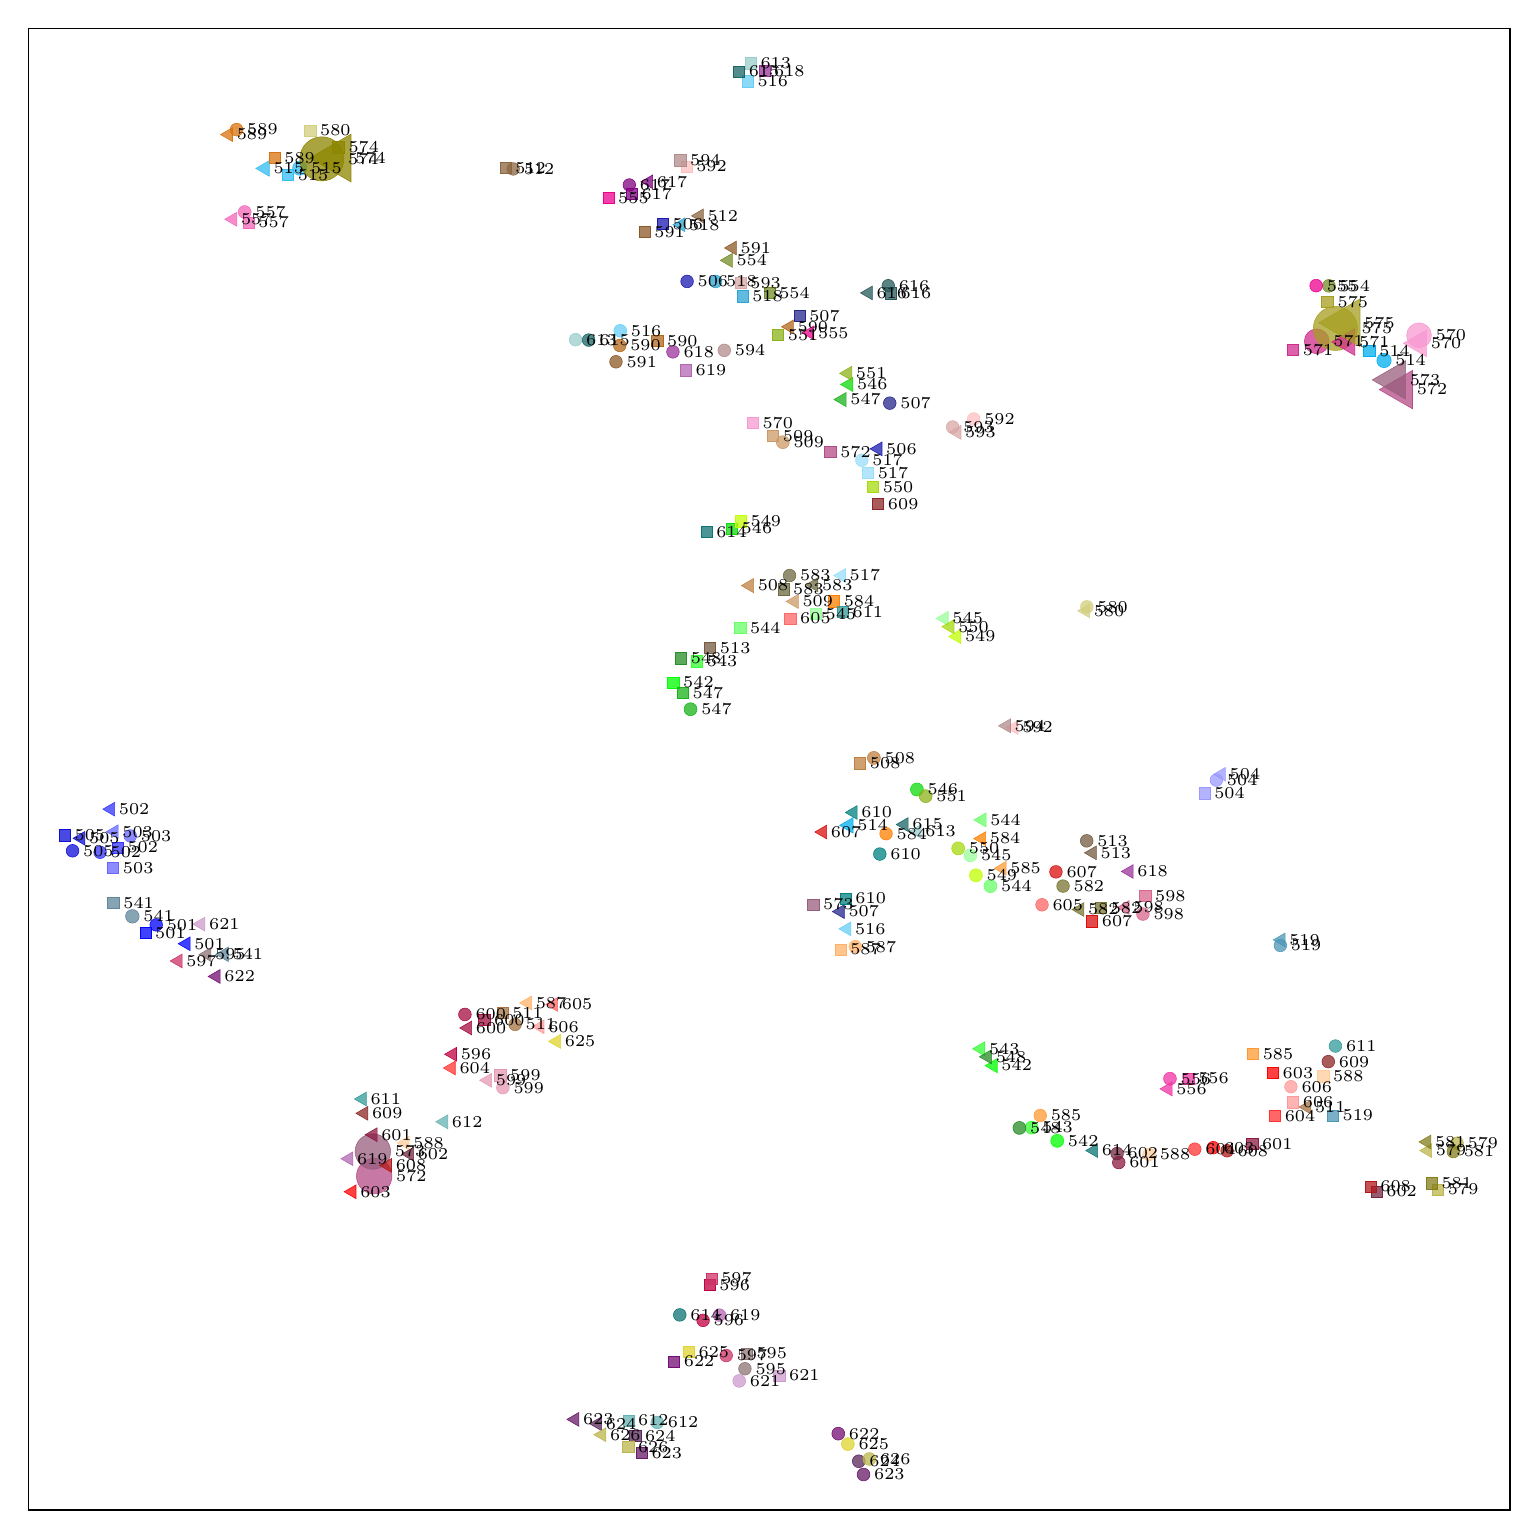 \begin{tikzpicture}

\begin{axis}[name=main,
	xmin=-52.985,
	xmax=49.287,
	ymin=-71.159,
	ymax=70.385,
	axis on top,
	width=20.4cm,
	height=20.4cm,
	ytick={\empty},
	xtick={\empty},
	%axis line style={white},
	]
	\draw (axis cs: -44.153, -15.269) node[circle,scale=0.8,fill opacity=0.75,minimum size=0.200cm,inner sep=0cm,outer sep=0cm,fill=blue!100!white,draw=blue!100!white,very thin] (m501N) {};
\draw (axis cs: -48.026, -8.333) node[circle,scale=0.8,fill opacity=0.75,minimum size=0.200cm,inner sep=0cm,outer sep=0cm,fill=blue!80!white,draw=blue!80!white,very thin] (m502N) {};
\draw (axis cs: -45.940, -6.771) node[circle,scale=0.8,fill opacity=0.75,minimum size=0.200cm,inner sep=0cm,outer sep=0cm,fill=blue!60!white,draw=blue!60!white,very thin] (m503N) {};
\draw (axis cs: 29.020, -1.440) node[circle,scale=0.8,fill opacity=0.75,minimum size=0.201cm,inner sep=0cm,outer sep=0cm,fill=blue!40!white,draw=blue!40!white,very thin] (m504N) {};
\draw (axis cs: -49.925, -8.191) node[circle,scale=0.8,fill opacity=0.75,minimum size=0.201cm,inner sep=0cm,outer sep=0cm,fill=blue!80!darkgray,draw=blue!80!darkgray,very thin] (m505N) {};
\draw (axis cs: -7.511, 46.197) node[circle,scale=0.8,fill opacity=0.75,minimum size=0.201cm,inner sep=0cm,outer sep=0cm,fill=blue!60!darkgray,draw=blue!60!darkgray,very thin] (m506N) {};
\draw (axis cs: 6.478, 34.570) node[circle,scale=0.8,fill opacity=0.75,minimum size=0.201cm,inner sep=0cm,outer sep=0cm,fill=blue!40!darkgray,draw=blue!40!darkgray,very thin] (m507N) {};
\draw (axis cs: 5.380, 0.682) node[circle,scale=0.8,fill opacity=0.75,minimum size=0.206cm,inner sep=0cm,outer sep=0cm,fill=brown!100!white,draw=brown!100!white,very thin] (m508N) {};
\draw (axis cs: -0.904, 30.840) node[circle,scale=0.8,fill opacity=0.75,minimum size=0.206cm,inner sep=0cm,outer sep=0cm,fill=brown!80!white,draw=brown!80!white,very thin] (m509N) {};
\draw (axis cs: -19.380, -24.776) node[circle,scale=0.8,fill opacity=0.75,minimum size=0.200cm,inner sep=0cm,outer sep=0cm,fill=brown!80!darkgray,draw=brown!80!darkgray,very thin] (m511N) {};
\draw (axis cs: -19.513, 56.940) node[circle,scale=0.8,fill opacity=0.75,minimum size=0.200cm,inner sep=0cm,outer sep=0cm,fill=brown!60!darkgray,draw=brown!60!darkgray,very thin] (m512N) {};
\draw (axis cs: 20.069, -7.242) node[circle,scale=0.8,fill opacity=0.75,minimum size=0.202cm,inner sep=0cm,outer sep=0cm,fill=brown!40!darkgray,draw=brown!40!darkgray,very thin] (m513N) {};
\draw (axis cs: 40.591, 38.646) node[circle,scale=0.8,fill opacity=0.75,minimum size=0.228cm,inner sep=0cm,outer sep=0cm,fill=cyan!100!white,draw=cyan!100!white,very thin] (m514N) {};
\draw (axis cs: -34.243, 57.023) node[circle,scale=0.8,fill opacity=0.75,minimum size=0.228cm,inner sep=0cm,outer sep=0cm,fill=cyan!80!white,draw=cyan!80!white,very thin] (m515N) {};
\draw (axis cs: -12.123, 41.484) node[circle,scale=0.8,fill opacity=0.75,minimum size=0.202cm,inner sep=0cm,outer sep=0cm,fill=cyan!60!white,draw=cyan!60!white,very thin] (m516N) {};
\draw (axis cs: 4.552, 29.117) node[circle,scale=0.8,fill opacity=0.75,minimum size=0.201cm,inner sep=0cm,outer sep=0cm,fill=cyan!40!white,draw=cyan!40!white,very thin] (m517N) {};
\draw (axis cs: -5.539, 46.192) node[circle,scale=0.8,fill opacity=0.75,minimum size=0.201cm,inner sep=0cm,outer sep=0cm,fill=cyan!80!darkgray,draw=cyan!80!darkgray,very thin] (m518N) {};
\draw (axis cs: 33.437, -17.228) node[circle,scale=0.8,fill opacity=0.75,minimum size=0.201cm,inner sep=0cm,outer sep=0cm,fill=cyan!60!darkgray,draw=cyan!60!darkgray,very thin] (m519N) {};
\draw (axis cs: -45.798, -14.451) node[circle,scale=0.8,fill opacity=0.75,minimum size=0.216cm,inner sep=0cm,outer sep=0cm,fill=cyan!40!darkgray,draw=cyan!40!darkgray,very thin] (m541N) {};
\draw (axis cs: 18.035, -35.897) node[circle,scale=0.8,fill opacity=0.75,minimum size=0.206cm,inner sep=0cm,outer sep=0cm,fill=green!100!white,draw=green!100!white,very thin] (m542N) {};
\draw (axis cs: 16.272, -34.629) node[circle,scale=0.8,fill opacity=0.75,minimum size=0.206cm,inner sep=0cm,outer sep=0cm,fill=green!80!white,draw=green!80!white,very thin] (m543N) {};
\draw (axis cs: 13.428, -11.569) node[circle,scale=0.8,fill opacity=0.75,minimum size=0.206cm,inner sep=0cm,outer sep=0cm,fill=green!60!white,draw=green!60!white,very thin] (m544N) {};
\draw (axis cs: 12.040, -8.625) node[circle,scale=0.8,fill opacity=0.75,minimum size=0.206cm,inner sep=0cm,outer sep=0cm,fill=green!40!white,draw=green!40!white,very thin] (m545N) {};
\draw (axis cs: 8.354, -2.338) node[circle,scale=0.8,fill opacity=0.75,minimum size=0.206cm,inner sep=0cm,outer sep=0cm,fill=green!80!darkgray,draw=green!80!darkgray,very thin] (m546N) {};
\draw (axis cs: -7.274, 5.332) node[circle,scale=0.8,fill opacity=0.75,minimum size=0.206cm,inner sep=0cm,outer sep=0cm,fill=green!60!darkgray,draw=green!60!darkgray,very thin] (m547N) {};
\draw (axis cs: 15.429, -34.664) node[circle,scale=0.8,fill opacity=0.75,minimum size=0.206cm,inner sep=0cm,outer sep=0cm,fill=green!40!darkgray,draw=green!40!darkgray,very thin] (m548N) {};
\draw (axis cs: 12.426, -10.534) node[circle,scale=0.8,fill opacity=0.75,minimum size=0.206cm,inner sep=0cm,outer sep=0cm,fill=lime!100!white,draw=lime!100!white,very thin] (m549N) {};
\draw (axis cs: 11.199, -7.964) node[circle,scale=0.8,fill opacity=0.75,minimum size=0.206cm,inner sep=0cm,outer sep=0cm,fill=lime!80!darkgray,draw=lime!80!darkgray,very thin] (m550N) {};
\draw (axis cs: 8.957, -2.970) node[circle,scale=0.8,fill opacity=0.75,minimum size=0.206cm,inner sep=0cm,outer sep=0cm,fill=lime!60!darkgray,draw=lime!60!darkgray,very thin] (m551N) {};
\draw (axis cs: 36.787, 45.775) node[circle,scale=0.8,fill opacity=0.75,minimum size=0.203cm,inner sep=0cm,outer sep=0cm,fill=lime!40!darkgray,draw=lime!40!darkgray,very thin] (m554N) {};
\draw (axis cs: 35.907, 45.792) node[circle,scale=0.8,fill opacity=0.75,minimum size=0.203cm,inner sep=0cm,outer sep=0cm,fill=magenta!100!white,draw=magenta!100!white,very thin] (m555N) {};
\draw (axis cs: 25.817, -29.960) node[circle,scale=0.8,fill opacity=0.75,minimum size=0.204cm,inner sep=0cm,outer sep=0cm,fill=magenta!80!white,draw=magenta!80!white,very thin] (m556N) {};
\draw (axis cs: -38.044, 52.828) node[circle,scale=0.8,fill opacity=0.75,minimum size=0.204cm,inner sep=0cm,outer sep=0cm,fill=magenta!60!white,draw=magenta!60!white,very thin] (m557N) {};
\draw (axis cs: 43.007, 41.051) node[circle,scale=0.8,fill opacity=0.75,minimum size=0.394cm,inner sep=0cm,outer sep=0cm,fill=magenta!40!white,draw=magenta!40!white,very thin] (m570N) {};
\draw (axis cs: 35.946, 40.473) node[circle,scale=0.8,fill opacity=0.75,minimum size=0.394cm,inner sep=0cm,outer sep=0cm,fill=magenta!80!darkgray,draw=magenta!80!darkgray,very thin] (m571N) {};
\draw (axis cs: -29.106, -39.267) node[circle,scale=0.8,fill opacity=0.75,minimum size=0.563cm,inner sep=0cm,outer sep=0cm,fill=magenta!60!darkgray,draw=magenta!60!darkgray,very thin] (m572N) {};
\draw (axis cs: -29.201, -36.918) node[circle,scale=0.8,fill opacity=0.75,minimum size=0.563cm,inner sep=0cm,outer sep=0cm,fill=magenta!40!darkgray,draw=magenta!40!darkgray,very thin] (m573N) {};
\draw (axis cs: -32.721, 57.905) node[circle,scale=0.8,fill opacity=0.75,minimum size=0.700cm,inner sep=0cm,outer sep=0cm,fill=olive!100!white,draw=olive!100!white,very thin] (m574N) {};
\draw (axis cs: 37.236, 41.707) node[circle,scale=0.8,fill opacity=0.75,minimum size=0.700cm,inner sep=0cm,outer sep=0cm,fill=olive!80!white,draw=olive!80!white,very thin] (m575N) {};
\draw (axis cs: 45.636, -36.117) node[circle,scale=0.8,fill opacity=0.75,minimum size=0.200cm,inner sep=0cm,outer sep=0cm,fill=olive!60!white,draw=olive!60!white,very thin] (m579N) {};
\draw (axis cs: 20.082, 15.112) node[circle,scale=0.8,fill opacity=0.75,minimum size=0.200cm,inner sep=0cm,outer sep=0cm,fill=olive!40!white,draw=olive!40!white,very thin] (m580N) {};
\draw (axis cs: 45.372, -36.923) node[circle,scale=0.8,fill opacity=0.75,minimum size=0.200cm,inner sep=0cm,outer sep=0cm,fill=olive!80!darkgray,draw=olive!80!darkgray,very thin] (m581N) {};
\draw (axis cs: 18.438, -11.563) node[circle,scale=0.8,fill opacity=0.75,minimum size=0.201cm,inner sep=0cm,outer sep=0cm,fill=olive!60!darkgray,draw=olive!60!darkgray,very thin] (m582N) {};
\draw (axis cs: -0.438, 18.102) node[circle,scale=0.8,fill opacity=0.75,minimum size=0.201cm,inner sep=0cm,outer sep=0cm,fill=olive!40!darkgray,draw=olive!40!darkgray,very thin] (m583N) {};
\draw (axis cs: 6.223, -6.558) node[circle,scale=0.8,fill opacity=0.75,minimum size=0.201cm,inner sep=0cm,outer sep=0cm,fill=orange!100!white,draw=orange!100!white,very thin] (m584N) {};
\draw (axis cs: 16.862, -33.478) node[circle,scale=0.8,fill opacity=0.75,minimum size=0.201cm,inner sep=0cm,outer sep=0cm,fill=orange!80!white,draw=orange!80!white,very thin] (m585N) {};
\draw (axis cs: 4.096, -17.350) node[circle,scale=0.8,fill opacity=0.75,minimum size=0.201cm,inner sep=0cm,outer sep=0cm,fill=orange!60!white,draw=orange!60!white,very thin] (m587N) {};
\draw (axis cs: 24.378, -37.195) node[circle,scale=0.8,fill opacity=0.75,minimum size=0.203cm,inner sep=0cm,outer sep=0cm,fill=orange!40!white,draw=orange!40!white,very thin] (m588N) {};
\draw (axis cs: -38.605, 60.698) node[circle,scale=0.8,fill opacity=0.75,minimum size=0.203cm,inner sep=0cm,outer sep=0cm,fill=orange!80!darkgray,draw=orange!80!darkgray,very thin] (m589N) {};
\draw (axis cs: -12.159, 40.080) node[circle,scale=0.8,fill opacity=0.75,minimum size=0.201cm,inner sep=0cm,outer sep=0cm,fill=orange!60!darkgray,draw=orange!60!darkgray,very thin] (m590N) {};
\draw (axis cs: -12.419, 38.520) node[circle,scale=0.8,fill opacity=0.75,minimum size=0.201cm,inner sep=0cm,outer sep=0cm,fill=orange!40!darkgray,draw=orange!40!darkgray,very thin] (m591N) {};
\draw (axis cs: 12.269, 33.054) node[circle,scale=0.8,fill opacity=0.75,minimum size=0.202cm,inner sep=0cm,outer sep=0cm,fill=pink!100!white,draw=pink!100!white,very thin] (m592N) {};
\draw (axis cs: 10.818, 32.289) node[circle,scale=0.8,fill opacity=0.75,minimum size=0.202cm,inner sep=0cm,outer sep=0cm,fill=pink!80!darkgray,draw=pink!80!darkgray,very thin] (m593N) {};
\draw (axis cs: -4.945, 39.611) node[circle,scale=0.8,fill opacity=0.75,minimum size=0.202cm,inner sep=0cm,outer sep=0cm,fill=pink!60!darkgray,draw=pink!60!darkgray,very thin] (m594N) {};
\draw (axis cs: -3.519, -57.668) node[circle,scale=0.8,fill opacity=0.75,minimum size=0.201cm,inner sep=0cm,outer sep=0cm,fill=pink!40!darkgray,draw=pink!40!darkgray,very thin] (m595N) {};
\draw (axis cs: -6.407, -53.043) node[circle,scale=0.8,fill opacity=0.75,minimum size=0.201cm,inner sep=0cm,outer sep=0cm,fill=purple!100!white,draw=purple!100!white,very thin] (m596N) {};
\draw (axis cs: -4.810, -56.406) node[circle,scale=0.8,fill opacity=0.75,minimum size=0.201cm,inner sep=0cm,outer sep=0cm,fill=purple!80!white,draw=purple!80!white,very thin] (m597N) {};
\draw (axis cs: 23.951, -14.234) node[circle,scale=0.8,fill opacity=0.75,minimum size=0.202cm,inner sep=0cm,outer sep=0cm,fill=purple!60!white,draw=purple!60!white,very thin] (m598N) {};
\draw (axis cs: -20.225, -30.817) node[circle,scale=0.8,fill opacity=0.75,minimum size=0.202cm,inner sep=0cm,outer sep=0cm,fill=purple!40!white,draw=purple!40!white,very thin] (m599N) {};
\draw (axis cs: -22.845, -23.824) node[circle,scale=0.8,fill opacity=0.75,minimum size=0.202cm,inner sep=0cm,outer sep=0cm,fill=purple!80!darkgray,draw=purple!80!darkgray,very thin] (m600N) {};
\draw (axis cs: 22.282, -37.971) node[circle,scale=0.8,fill opacity=0.75,minimum size=0.201cm,inner sep=0cm,outer sep=0cm,fill=purple!60!darkgray,draw=purple!60!darkgray,very thin] (m601N) {};
\draw (axis cs: 22.168, -37.116) node[circle,scale=0.8,fill opacity=0.75,minimum size=0.201cm,inner sep=0cm,outer sep=0cm,fill=purple!40!darkgray,draw=purple!40!darkgray,very thin] (m602N) {};
\draw (axis cs: 28.809, -36.552) node[circle,scale=0.8,fill opacity=0.75,minimum size=0.201cm,inner sep=0cm,outer sep=0cm,fill=red!100!white,draw=red!100!white,very thin] (m603N) {};
\draw (axis cs: 27.531, -36.695) node[circle,scale=0.8,fill opacity=0.75,minimum size=0.201cm,inner sep=0cm,outer sep=0cm,fill=red!80!white,draw=red!80!white,very thin] (m604N) {};
\draw (axis cs: 16.986, -13.350) node[circle,scale=0.8,fill opacity=0.75,minimum size=0.201cm,inner sep=0cm,outer sep=0cm,fill=red!60!white,draw=red!60!white,very thin] (m605N) {};
\draw (axis cs: 34.165, -30.727) node[circle,scale=0.8,fill opacity=0.75,minimum size=0.201cm,inner sep=0cm,outer sep=0cm,fill=red!40!white,draw=red!40!white,very thin] (m606N) {};
\draw (axis cs: 17.948, -10.205) node[circle,scale=0.8,fill opacity=0.75,minimum size=0.201cm,inner sep=0cm,outer sep=0cm,fill=red!80!darkgray,draw=red!80!darkgray,very thin] (m607N) {};
\draw (axis cs: 29.760, -36.844) node[circle,scale=0.8,fill opacity=0.75,minimum size=0.201cm,inner sep=0cm,outer sep=0cm,fill=red!60!darkgray,draw=red!60!darkgray,very thin] (m608N) {};
\draw (axis cs: 36.746, -28.333) node[circle,scale=0.8,fill opacity=0.75,minimum size=0.201cm,inner sep=0cm,outer sep=0cm,fill=red!40!darkgray,draw=red!40!darkgray,very thin] (m609N) {};
\draw (axis cs: 5.792, -8.502) node[circle,scale=0.8,fill opacity=0.75,minimum size=0.201cm,inner sep=0cm,outer sep=0cm,fill=teal!100!white,draw=teal!100!white,very thin] (m610N) {};
\draw (axis cs: 37.237, -26.843) node[circle,scale=0.8,fill opacity=0.75,minimum size=0.201cm,inner sep=0cm,outer sep=0cm,fill=teal!80!white,draw=teal!80!white,very thin] (m611N) {};
\draw (axis cs: -9.570, -62.793) node[circle,scale=0.8,fill opacity=0.75,minimum size=0.202cm,inner sep=0cm,outer sep=0cm,fill=teal!60!white,draw=teal!60!white,very thin] (m612N) {};
\draw (axis cs: -15.205, 40.630) node[circle,scale=0.8,fill opacity=0.75,minimum size=0.202cm,inner sep=0cm,outer sep=0cm,fill=teal!40!white,draw=teal!40!white,very thin] (m613N) {};
\draw (axis cs: -8.015, -52.523) node[circle,scale=0.8,fill opacity=0.75,minimum size=0.202cm,inner sep=0cm,outer sep=0cm,fill=teal!80!darkgray,draw=teal!80!darkgray,very thin] (m614N) {};
\draw (axis cs: -14.305, 40.594) node[circle,scale=0.8,fill opacity=0.75,minimum size=0.202cm,inner sep=0cm,outer sep=0cm,fill=teal!60!darkgray,draw=teal!60!darkgray,very thin] (m615N) {};
\draw (axis cs: 6.373, 45.787) node[circle,scale=0.8,fill opacity=0.75,minimum size=0.200cm,inner sep=0cm,outer sep=0cm,fill=teal!40!darkgray,draw=teal!40!darkgray,very thin] (m616N) {};
\draw (axis cs: -11.498, 55.410) node[circle,scale=0.8,fill opacity=0.75,minimum size=0.200cm,inner sep=0cm,outer sep=0cm,fill=violet!100!white,draw=violet!100!white,very thin] (m617N) {};
\draw (axis cs: -8.489, 39.466) node[circle,scale=0.8,fill opacity=0.75,minimum size=0.201cm,inner sep=0cm,outer sep=0cm,fill=violet!80!white,draw=violet!80!white,very thin] (m618N) {};
\draw (axis cs: -5.279, -52.543) node[circle,scale=0.8,fill opacity=0.75,minimum size=0.201cm,inner sep=0cm,outer sep=0cm,fill=violet!60!white,draw=violet!60!white,very thin] (m619N) {};
\draw (axis cs: -3.913, -58.831) node[circle,scale=0.8,fill opacity=0.75,minimum size=0.204cm,inner sep=0cm,outer sep=0cm,fill=violet!40!white,draw=violet!40!white,very thin] (m621N) {};
\draw (axis cs: 2.924, -63.868) node[circle,scale=0.8,fill opacity=0.75,minimum size=0.204cm,inner sep=0cm,outer sep=0cm,fill=violet!80!darkgray,draw=violet!80!darkgray,very thin] (m622N) {};
\draw (axis cs: 4.665, -67.771) node[circle,scale=0.8,fill opacity=0.75,minimum size=0.204cm,inner sep=0cm,outer sep=0cm,fill=violet!60!darkgray,draw=violet!60!darkgray,very thin] (m623N) {};
\draw (axis cs: 4.340, -66.503) node[circle,scale=0.8,fill opacity=0.75,minimum size=0.204cm,inner sep=0cm,outer sep=0cm,fill=violet!40!darkgray,draw=violet!40!darkgray,very thin] (m624N) {};
\draw (axis cs: 3.587, -64.865) node[circle,scale=0.8,fill opacity=0.75,minimum size=0.204cm,inner sep=0cm,outer sep=0cm,fill=yellow!80!darkgray,draw=yellow!80!darkgray,very thin] (m625N) {};
\draw (axis cs: 5.071, -66.289) node[circle,scale=0.8,fill opacity=0.75,minimum size=0.204cm,inner sep=0cm,outer sep=0cm,fill=yellow!60!darkgray,draw=yellow!60!darkgray,very thin] (m626N) {};
\draw (axis cs: -42.088, -17.072) node[shape=regular polygon,regular polygon sides=3,shape border rotate=90,fill opacity=0.75,minimum size=0.200cm,inner sep=0cm,outer sep=0cm,fill=blue!100!white,draw=blue!100!white,very thin] (m501V) {};
\draw (axis cs: -47.292, -4.216) node[shape=regular polygon,regular polygon sides=3,shape border rotate=90,fill opacity=0.75,minimum size=0.200cm,inner sep=0cm,outer sep=0cm,fill=blue!80!white,draw=blue!80!white,very thin] (m502V) {};
\draw (axis cs: -47.052, -6.365) node[shape=regular polygon,regular polygon sides=3,shape border rotate=90,fill opacity=0.75,minimum size=0.200cm,inner sep=0cm,outer sep=0cm,fill=blue!60!white,draw=blue!60!white,very thin] (m503V) {};
\draw (axis cs: 29.374, -0.882) node[shape=regular polygon,regular polygon sides=3,shape border rotate=90,fill opacity=0.75,minimum size=0.201cm,inner sep=0cm,outer sep=0cm,fill=blue!40!white,draw=blue!40!white,very thin] (m504V) {};
\draw (axis cs: -49.345, -6.996) node[shape=regular polygon,regular polygon sides=3,shape border rotate=90,fill opacity=0.75,minimum size=0.201cm,inner sep=0cm,outer sep=0cm,fill=blue!80!darkgray,draw=blue!80!darkgray,very thin] (m505V) {};
\draw (axis cs: 5.668, 30.201) node[shape=regular polygon,regular polygon sides=3,shape border rotate=90,fill opacity=0.75,minimum size=0.201cm,inner sep=0cm,outer sep=0cm,fill=blue!60!darkgray,draw=blue!60!darkgray,very thin] (m506V) {};
\draw (axis cs: 3.064, -13.999) node[shape=regular polygon,regular polygon sides=3,shape border rotate=90,fill opacity=0.75,minimum size=0.201cm,inner sep=0cm,outer sep=0cm,fill=blue!40!darkgray,draw=blue!40!darkgray,very thin] (m507V) {};
\draw (axis cs: -3.205, 17.142) node[shape=regular polygon,regular polygon sides=3,shape border rotate=90,fill opacity=0.75,minimum size=0.206cm,inner sep=0cm,outer sep=0cm,fill=brown!100!white,draw=brown!100!white,very thin] (m508V) {};
\draw (axis cs: -0.115, 15.631) node[shape=regular polygon,regular polygon sides=3,shape border rotate=90,fill opacity=0.75,minimum size=0.206cm,inner sep=0cm,outer sep=0cm,fill=brown!80!white,draw=brown!80!white,very thin] (m509V) {};
\draw (axis cs: 35.268, -32.670) node[shape=regular polygon,regular polygon sides=3,shape border rotate=90,fill opacity=0.75,minimum size=0.200cm,inner sep=0cm,outer sep=0cm,fill=brown!80!darkgray,draw=brown!80!darkgray,very thin] (m511V) {};
\draw (axis cs: -6.666, 52.459) node[shape=regular polygon,regular polygon sides=3,shape border rotate=90,fill opacity=0.75,minimum size=0.200cm,inner sep=0cm,outer sep=0cm,fill=brown!60!darkgray,draw=brown!60!darkgray,very thin] (m512V) {};
\draw (axis cs: 20.465, -8.387) node[shape=regular polygon,regular polygon sides=3,shape border rotate=90,fill opacity=0.75,minimum size=0.202cm,inner sep=0cm,outer sep=0cm,fill=brown!40!darkgray,draw=brown!40!darkgray,very thin] (m513V) {};
\draw (axis cs: 3.641, -5.762) node[shape=regular polygon,regular polygon sides=3,shape border rotate=90,fill opacity=0.75,minimum size=0.228cm,inner sep=0cm,outer sep=0cm,fill=cyan!100!white,draw=cyan!100!white,very thin] (m514V) {};
\draw (axis cs: -36.659, 56.989) node[shape=regular polygon,regular polygon sides=3,shape border rotate=90,fill opacity=0.75,minimum size=0.228cm,inner sep=0cm,outer sep=0cm,fill=cyan!80!white,draw=cyan!80!white,very thin] (m515V) {};
\draw (axis cs: 3.517, -15.648) node[shape=regular polygon,regular polygon sides=3,shape border rotate=90,fill opacity=0.75,minimum size=0.202cm,inner sep=0cm,outer sep=0cm,fill=cyan!60!white,draw=cyan!60!white,very thin] (m516V) {};
\draw (axis cs: 3.148, 18.110) node[shape=regular polygon,regular polygon sides=3,shape border rotate=90,fill opacity=0.75,minimum size=0.201cm,inner sep=0cm,outer sep=0cm,fill=cyan!40!white,draw=cyan!40!white,very thin] (m517V) {};
\draw (axis cs: -7.941, 51.611) node[shape=regular polygon,regular polygon sides=3,shape border rotate=90,fill opacity=0.75,minimum size=0.201cm,inner sep=0cm,outer sep=0cm,fill=cyan!80!darkgray,draw=cyan!80!darkgray,very thin] (m518V) {};
\draw (axis cs: 33.489, -16.707) node[shape=regular polygon,regular polygon sides=3,shape border rotate=90,fill opacity=0.75,minimum size=0.201cm,inner sep=0cm,outer sep=0cm,fill=cyan!60!darkgray,draw=cyan!60!darkgray,very thin] (m519V) {};
\draw (axis cs: -39.460, -18.073) node[shape=regular polygon,regular polygon sides=3,shape border rotate=90,fill opacity=0.75,minimum size=0.216cm,inner sep=0cm,outer sep=0cm,fill=cyan!40!darkgray,draw=cyan!40!darkgray,very thin] (m541V) {};
\draw (axis cs: 13.615, -28.714) node[shape=regular polygon,regular polygon sides=3,shape border rotate=90,fill opacity=0.75,minimum size=0.206cm,inner sep=0cm,outer sep=0cm,fill=green!100!white,draw=green!100!white,very thin] (m542V) {};
\draw (axis cs: 12.754, -27.106) node[shape=regular polygon,regular polygon sides=3,shape border rotate=90,fill opacity=0.75,minimum size=0.206cm,inner sep=0cm,outer sep=0cm,fill=green!80!white,draw=green!80!white,very thin] (m543V) {};
\draw (axis cs: 12.846, -5.243) node[shape=regular polygon,regular polygon sides=3,shape border rotate=90,fill opacity=0.75,minimum size=0.206cm,inner sep=0cm,outer sep=0cm,fill=green!60!white,draw=green!60!white,very thin] (m544V) {};
\draw (axis cs: 10.233, 14.003) node[shape=regular polygon,regular polygon sides=3,shape border rotate=90,fill opacity=0.75,minimum size=0.206cm,inner sep=0cm,outer sep=0cm,fill=green!40!white,draw=green!40!white,very thin] (m545V) {};
\draw (axis cs: 3.647, 36.353) node[shape=regular polygon,regular polygon sides=3,shape border rotate=90,fill opacity=0.75,minimum size=0.206cm,inner sep=0cm,outer sep=0cm,fill=green!80!darkgray,draw=green!80!darkgray,very thin] (m546V) {};
\draw (axis cs: 3.188, 34.913) node[shape=regular polygon,regular polygon sides=3,shape border rotate=90,fill opacity=0.75,minimum size=0.206cm,inner sep=0cm,outer sep=0cm,fill=green!60!darkgray,draw=green!60!darkgray,very thin] (m547V) {};
\draw (axis cs: 13.224, -27.867) node[shape=regular polygon,regular polygon sides=3,shape border rotate=90,fill opacity=0.75,minimum size=0.206cm,inner sep=0cm,outer sep=0cm,fill=green!40!darkgray,draw=green!40!darkgray,very thin] (m548V) {};
\draw (axis cs: 11.097, 12.281) node[shape=regular polygon,regular polygon sides=3,shape border rotate=90,fill opacity=0.75,minimum size=0.206cm,inner sep=0cm,outer sep=0cm,fill=lime!100!white,draw=lime!100!white,very thin] (m549V) {};
\draw (axis cs: 10.631, 13.217) node[shape=regular polygon,regular polygon sides=3,shape border rotate=90,fill opacity=0.75,minimum size=0.206cm,inner sep=0cm,outer sep=0cm,fill=lime!80!darkgray,draw=lime!80!darkgray,very thin] (m550V) {};
\draw (axis cs: 3.573, 37.412) node[shape=regular polygon,regular polygon sides=3,shape border rotate=90,fill opacity=0.75,minimum size=0.206cm,inner sep=0cm,outer sep=0cm,fill=lime!60!darkgray,draw=lime!60!darkgray,very thin] (m551V) {};
\draw (axis cs: -4.666, 48.209) node[shape=regular polygon,regular polygon sides=3,shape border rotate=90,fill opacity=0.75,minimum size=0.203cm,inner sep=0cm,outer sep=0cm,fill=lime!40!darkgray,draw=lime!40!darkgray,very thin] (m554V) {};
\draw (axis cs: 0.966, 41.288) node[shape=regular polygon,regular polygon sides=3,shape border rotate=90,fill opacity=0.75,minimum size=0.203cm,inner sep=0cm,outer sep=0cm,fill=magenta!100!white,draw=magenta!100!white,very thin] (m555V) {};
\draw (axis cs: 25.686, -30.938) node[shape=regular polygon,regular polygon sides=3,shape border rotate=90,fill opacity=0.75,minimum size=0.204cm,inner sep=0cm,outer sep=0cm,fill=magenta!80!white,draw=magenta!80!white,very thin] (m556V) {};
\draw (axis cs: -38.865, 52.135) node[shape=regular polygon,regular polygon sides=3,shape border rotate=90,fill opacity=0.75,minimum size=0.204cm,inner sep=0cm,outer sep=0cm,fill=magenta!60!white,draw=magenta!60!white,very thin] (m557V) {};
\draw (axis cs: 42.998, 40.286) node[shape=regular polygon,regular polygon sides=3,shape border rotate=90,fill opacity=0.75,minimum size=0.394cm,inner sep=0cm,outer sep=0cm,fill=magenta!40!white,draw=magenta!40!white,very thin] (m570V) {};
\draw (axis cs: 38.045, 40.409) node[shape=regular polygon,regular polygon sides=3,shape border rotate=90,fill opacity=0.75,minimum size=0.394cm,inner sep=0cm,outer sep=0cm,fill=magenta!80!darkgray,draw=magenta!80!darkgray,very thin] (m571V) {};
\draw (axis cs: 41.792, 35.864) node[shape=regular polygon,regular polygon sides=3,shape border rotate=90,fill opacity=0.75,minimum size=0.563cm,inner sep=0cm,outer sep=0cm,fill=magenta!60!darkgray,draw=magenta!60!darkgray,very thin] (m572V) {};
\draw (axis cs: 41.313, 36.792) node[shape=regular polygon,regular polygon sides=3,shape border rotate=90,fill opacity=0.75,minimum size=0.563cm,inner sep=0cm,outer sep=0cm,fill=magenta!40!darkgray,draw=magenta!40!darkgray,very thin] (m573V) {};
\draw (axis cs: -31.660, 57.983) node[shape=regular polygon,regular polygon sides=3,shape border rotate=90,fill opacity=0.75,minimum size=0.700cm,inner sep=0cm,outer sep=0cm,fill=olive!100!white,draw=olive!100!white,very thin] (m574V) {};
\draw (axis cs: 37.980, 42.247) node[shape=regular polygon,regular polygon sides=3,shape border rotate=90,fill opacity=0.75,minimum size=0.700cm,inner sep=0cm,outer sep=0cm,fill=olive!80!white,draw=olive!80!white,very thin] (m575V) {};
\draw (axis cs: 43.603, -36.832) node[shape=regular polygon,regular polygon sides=3,shape border rotate=90,fill opacity=0.75,minimum size=0.200cm,inner sep=0cm,outer sep=0cm,fill=olive!60!white,draw=olive!60!white,very thin] (m579V) {};
\draw (axis cs: 19.996, 14.731) node[shape=regular polygon,regular polygon sides=3,shape border rotate=90,fill opacity=0.75,minimum size=0.200cm,inner sep=0cm,outer sep=0cm,fill=olive!40!white,draw=olive!40!white,very thin] (m580V) {};
\draw (axis cs: 43.548, -36.004) node[shape=regular polygon,regular polygon sides=3,shape border rotate=90,fill opacity=0.75,minimum size=0.200cm,inner sep=0cm,outer sep=0cm,fill=olive!80!darkgray,draw=olive!80!darkgray,very thin] (m581V) {};
\draw (axis cs: 19.600, -13.802) node[shape=regular polygon,regular polygon sides=3,shape border rotate=90,fill opacity=0.75,minimum size=0.201cm,inner sep=0cm,outer sep=0cm,fill=olive!60!darkgray,draw=olive!60!darkgray,very thin] (m582V) {};
\draw (axis cs: 1.234, 17.228) node[shape=regular polygon,regular polygon sides=3,shape border rotate=90,fill opacity=0.75,minimum size=0.201cm,inner sep=0cm,outer sep=0cm,fill=olive!40!darkgray,draw=olive!40!darkgray,very thin] (m583V) {};
\draw (axis cs: 12.819, -7.026) node[shape=regular polygon,regular polygon sides=3,shape border rotate=90,fill opacity=0.75,minimum size=0.201cm,inner sep=0cm,outer sep=0cm,fill=orange!100!white,draw=orange!100!white,very thin] (m584V) {};
\draw (axis cs: 14.239, -9.864) node[shape=regular polygon,regular polygon sides=3,shape border rotate=90,fill opacity=0.75,minimum size=0.201cm,inner sep=0cm,outer sep=0cm,fill=orange!80!white,draw=orange!80!white,very thin] (m585V) {};
\draw (axis cs: -18.520, -22.723) node[shape=regular polygon,regular polygon sides=3,shape border rotate=90,fill opacity=0.75,minimum size=0.201cm,inner sep=0cm,outer sep=0cm,fill=orange!60!white,draw=orange!60!white,very thin] (m587V) {};
\draw (axis cs: -26.968, -36.096) node[shape=regular polygon,regular polygon sides=3,shape border rotate=90,fill opacity=0.75,minimum size=0.203cm,inner sep=0cm,outer sep=0cm,fill=orange!40!white,draw=orange!40!white,very thin] (m588V) {};
\draw (axis cs: -39.161, 60.225) node[shape=regular polygon,regular polygon sides=3,shape border rotate=90,fill opacity=0.75,minimum size=0.203cm,inner sep=0cm,outer sep=0cm,fill=orange!80!darkgray,draw=orange!80!darkgray,very thin] (m589V) {};
\draw (axis cs: -0.445, 41.861) node[shape=regular polygon,regular polygon sides=3,shape border rotate=90,fill opacity=0.75,minimum size=0.201cm,inner sep=0cm,outer sep=0cm,fill=orange!60!darkgray,draw=orange!60!darkgray,very thin] (m590V) {};
\draw (axis cs: -4.383, 49.392) node[shape=regular polygon,regular polygon sides=3,shape border rotate=90,fill opacity=0.75,minimum size=0.201cm,inner sep=0cm,outer sep=0cm,fill=orange!40!darkgray,draw=orange!40!darkgray,very thin] (m591V) {};
\draw (axis cs: 15.056, 3.580) node[shape=regular polygon,regular polygon sides=3,shape border rotate=90,fill opacity=0.75,minimum size=0.202cm,inner sep=0cm,outer sep=0cm,fill=pink!100!white,draw=pink!100!white,very thin] (m592V) {};
\draw (axis cs: 11.118, 31.777) node[shape=regular polygon,regular polygon sides=3,shape border rotate=90,fill opacity=0.75,minimum size=0.202cm,inner sep=0cm,outer sep=0cm,fill=pink!80!darkgray,draw=pink!80!darkgray,very thin] (m593V) {};
\draw (axis cs: 14.535, 3.747) node[shape=regular polygon,regular polygon sides=3,shape border rotate=90,fill opacity=0.75,minimum size=0.202cm,inner sep=0cm,outer sep=0cm,fill=pink!60!darkgray,draw=pink!60!darkgray,very thin] (m594V) {};
\draw (axis cs: -40.651, -18.099) node[shape=regular polygon,regular polygon sides=3,shape border rotate=90,fill opacity=0.75,minimum size=0.201cm,inner sep=0cm,outer sep=0cm,fill=pink!40!darkgray,draw=pink!40!darkgray,very thin] (m595V) {};
\draw (axis cs: -23.699, -27.627) node[shape=regular polygon,regular polygon sides=3,shape border rotate=90,fill opacity=0.75,minimum size=0.201cm,inner sep=0cm,outer sep=0cm,fill=purple!100!white,draw=purple!100!white,very thin] (m596V) {};
\draw (axis cs: -42.640, -18.717) node[shape=regular polygon,regular polygon sides=3,shape border rotate=90,fill opacity=0.75,minimum size=0.201cm,inner sep=0cm,outer sep=0cm,fill=purple!80!white,draw=purple!80!white,very thin] (m597V) {};
\draw (axis cs: 22.726, -13.602) node[shape=regular polygon,regular polygon sides=3,shape border rotate=90,fill opacity=0.75,minimum size=0.202cm,inner sep=0cm,outer sep=0cm,fill=purple!60!white,draw=purple!60!white,very thin] (m598V) {};
\draw (axis cs: -21.275, -30.114) node[shape=regular polygon,regular polygon sides=3,shape border rotate=90,fill opacity=0.75,minimum size=0.202cm,inner sep=0cm,outer sep=0cm,fill=purple!40!white,draw=purple!40!white,very thin] (m599V) {};
\draw (axis cs: -22.656, -25.116) node[shape=regular polygon,regular polygon sides=3,shape border rotate=90,fill opacity=0.75,minimum size=0.202cm,inner sep=0cm,outer sep=0cm,fill=purple!80!darkgray,draw=purple!80!darkgray,very thin] (m600V) {};
\draw (axis cs: -29.183, -35.311) node[shape=regular polygon,regular polygon sides=3,shape border rotate=90,fill opacity=0.75,minimum size=0.201cm,inner sep=0cm,outer sep=0cm,fill=purple!60!darkgray,draw=purple!60!darkgray,very thin] (m601V) {};
\draw (axis cs: -26.662, -37.170) node[shape=regular polygon,regular polygon sides=3,shape border rotate=90,fill opacity=0.75,minimum size=0.201cm,inner sep=0cm,outer sep=0cm,fill=purple!40!darkgray,draw=purple!40!darkgray,very thin] (m602V) {};
\draw (axis cs: -30.636, -40.762) node[shape=regular polygon,regular polygon sides=3,shape border rotate=90,fill opacity=0.75,minimum size=0.201cm,inner sep=0cm,outer sep=0cm,fill=red!100!white,draw=red!100!white,very thin] (m603V) {};
\draw (axis cs: -23.785, -28.937) node[shape=regular polygon,regular polygon sides=3,shape border rotate=90,fill opacity=0.75,minimum size=0.201cm,inner sep=0cm,outer sep=0cm,fill=red!80!white,draw=red!80!white,very thin] (m604V) {};
\draw (axis cs: -16.721, -22.868) node[shape=regular polygon,regular polygon sides=3,shape border rotate=90,fill opacity=0.75,minimum size=0.201cm,inner sep=0cm,outer sep=0cm,fill=red!60!white,draw=red!60!white,very thin] (m605V) {};
\draw (axis cs: -17.660, -25.002) node[shape=regular polygon,regular polygon sides=3,shape border rotate=90,fill opacity=0.75,minimum size=0.201cm,inner sep=0cm,outer sep=0cm,fill=red!40!white,draw=red!40!white,very thin] (m606V) {};
\draw (axis cs: 1.851, -6.397) node[shape=regular polygon,regular polygon sides=3,shape border rotate=90,fill opacity=0.75,minimum size=0.201cm,inner sep=0cm,outer sep=0cm,fill=red!80!darkgray,draw=red!80!darkgray,very thin] (m607V) {};
\draw (axis cs: -28.186, -38.244) node[shape=regular polygon,regular polygon sides=3,shape border rotate=90,fill opacity=0.75,minimum size=0.201cm,inner sep=0cm,outer sep=0cm,fill=red!60!darkgray,draw=red!60!darkgray,very thin] (m608V) {};
\draw (axis cs: -29.819, -33.269) node[shape=regular polygon,regular polygon sides=3,shape border rotate=90,fill opacity=0.75,minimum size=0.201cm,inner sep=0cm,outer sep=0cm,fill=red!40!darkgray,draw=red!40!darkgray,very thin] (m609V) {};
\draw (axis cs: 3.957, -4.530) node[shape=regular polygon,regular polygon sides=3,shape border rotate=90,fill opacity=0.75,minimum size=0.201cm,inner sep=0cm,outer sep=0cm,fill=teal!100!white,draw=teal!100!white,very thin] (m610V) {};
\draw (axis cs: -29.925, -31.902) node[shape=regular polygon,regular polygon sides=3,shape border rotate=90,fill opacity=0.75,minimum size=0.201cm,inner sep=0cm,outer sep=0cm,fill=teal!80!white,draw=teal!80!white,very thin] (m611V) {};
\draw (axis cs: -24.306, -34.081) node[shape=regular polygon,regular polygon sides=3,shape border rotate=90,fill opacity=0.75,minimum size=0.202cm,inner sep=0cm,outer sep=0cm,fill=teal!60!white,draw=teal!60!white,very thin] (m612V) {};
\draw (axis cs: 8.370, -6.335) node[shape=regular polygon,regular polygon sides=3,shape border rotate=90,fill opacity=0.75,minimum size=0.202cm,inner sep=0cm,outer sep=0cm,fill=teal!40!white,draw=teal!40!white,very thin] (m613V) {};
\draw (axis cs: 20.553, -36.825) node[shape=regular polygon,regular polygon sides=3,shape border rotate=90,fill opacity=0.75,minimum size=0.202cm,inner sep=0cm,outer sep=0cm,fill=teal!80!darkgray,draw=teal!80!darkgray,very thin] (m614V) {};
\draw (axis cs: 7.472, -5.684) node[shape=regular polygon,regular polygon sides=3,shape border rotate=90,fill opacity=0.75,minimum size=0.202cm,inner sep=0cm,outer sep=0cm,fill=teal!60!darkgray,draw=teal!60!darkgray,very thin] (m615V) {};
\draw (axis cs: 5.000, 45.098) node[shape=regular polygon,regular polygon sides=3,shape border rotate=90,fill opacity=0.75,minimum size=0.200cm,inner sep=0cm,outer sep=0cm,fill=teal!40!darkgray,draw=teal!40!darkgray,very thin] (m616V) {};
\draw (axis cs: -10.159, 55.717) node[shape=regular polygon,regular polygon sides=3,shape border rotate=90,fill opacity=0.75,minimum size=0.200cm,inner sep=0cm,outer sep=0cm,fill=violet!100!white,draw=violet!100!white,very thin] (m617V) {};
\draw (axis cs: 23.006, -10.167) node[shape=regular polygon,regular polygon sides=3,shape border rotate=90,fill opacity=0.75,minimum size=0.201cm,inner sep=0cm,outer sep=0cm,fill=violet!80!white,draw=violet!80!white,very thin] (m618V) {};
\draw (axis cs: -30.851, -37.608) node[shape=regular polygon,regular polygon sides=3,shape border rotate=90,fill opacity=0.75,minimum size=0.201cm,inner sep=0cm,outer sep=0cm,fill=violet!60!white,draw=violet!60!white,very thin] (m619V) {};
\draw (axis cs: -41.069, -15.198) node[shape=regular polygon,regular polygon sides=3,shape border rotate=90,fill opacity=0.75,minimum size=0.204cm,inner sep=0cm,outer sep=0cm,fill=violet!40!white,draw=violet!40!white,very thin] (m621V) {};
\draw (axis cs: -40.012, -20.195) node[shape=regular polygon,regular polygon sides=3,shape border rotate=90,fill opacity=0.75,minimum size=0.204cm,inner sep=0cm,outer sep=0cm,fill=violet!80!darkgray,draw=violet!80!darkgray,very thin] (m622V) {};
\draw (axis cs: -15.252, -62.504) node[shape=regular polygon,regular polygon sides=3,shape border rotate=90,fill opacity=0.75,minimum size=0.204cm,inner sep=0cm,outer sep=0cm,fill=violet!60!darkgray,draw=violet!60!darkgray,very thin] (m623V) {};
\draw (axis cs: -13.686, -62.918) node[shape=regular polygon,regular polygon sides=3,shape border rotate=90,fill opacity=0.75,minimum size=0.204cm,inner sep=0cm,outer sep=0cm,fill=violet!40!darkgray,draw=violet!40!darkgray,very thin] (m624V) {};
\draw (axis cs: -16.517, -26.398) node[shape=regular polygon,regular polygon sides=3,shape border rotate=90,fill opacity=0.75,minimum size=0.204cm,inner sep=0cm,outer sep=0cm,fill=yellow!80!darkgray,draw=yellow!80!darkgray,very thin] (m625V) {};
\draw (axis cs: -13.390, -63.968) node[shape=regular polygon,regular polygon sides=3,shape border rotate=90,fill opacity=0.75,minimum size=0.204cm,inner sep=0cm,outer sep=0cm,fill=yellow!60!darkgray,draw=yellow!60!darkgray,very thin] (m626V) {};
\draw (axis cs: -44.898, -16.032) node[shape=regular polygon,regular polygon sides=4,fill opacity=0.75,minimum size=0.200cm,inner sep=0cm,outer sep=0cm,fill=blue!100!white,draw=blue!100!white,very thin] (m501P) {};
\draw (axis cs: -46.805, -7.883) node[shape=regular polygon,regular polygon sides=4,fill opacity=0.75,minimum size=0.200cm,inner sep=0cm,outer sep=0cm,fill=blue!80!white,draw=blue!80!white,very thin] (m502P) {};
\draw (axis cs: -47.124, -9.822) node[shape=regular polygon,regular polygon sides=4,fill opacity=0.75,minimum size=0.200cm,inner sep=0cm,outer sep=0cm,fill=blue!60!white,draw=blue!60!white,very thin] (m503P) {};
\draw (axis cs: 28.196, -2.696) node[shape=regular polygon,regular polygon sides=4,fill opacity=0.75,minimum size=0.201cm,inner sep=0cm,outer sep=0cm,fill=blue!40!white,draw=blue!40!white,very thin] (m504P) {};
\draw (axis cs: -50.462, -6.703) node[shape=regular polygon,regular polygon sides=4,fill opacity=0.75,minimum size=0.201cm,inner sep=0cm,outer sep=0cm,fill=blue!80!darkgray,draw=blue!80!darkgray,very thin] (m505P) {};
\draw (axis cs: -9.185, 51.669) node[shape=regular polygon,regular polygon sides=4,fill opacity=0.75,minimum size=0.200cm,inner sep=0cm,outer sep=0cm,fill=blue!60!darkgray,draw=blue!60!darkgray,very thin] (m506P) {};
\draw (axis cs: 0.244, 42.914) node[shape=regular polygon,regular polygon sides=4,fill opacity=0.75,minimum size=0.200cm,inner sep=0cm,outer sep=0cm,fill=blue!40!darkgray,draw=blue!40!darkgray,very thin] (m507P) {};
\draw (axis cs: 4.431, 0.166) node[shape=regular polygon,regular polygon sides=4,fill opacity=0.75,minimum size=0.202cm,inner sep=0cm,outer sep=0cm,fill=brown!100!white,draw=brown!100!white,very thin] (m508P) {};
\draw (axis cs: -1.576, 31.438) node[shape=regular polygon,regular polygon sides=4,fill opacity=0.75,minimum size=0.202cm,inner sep=0cm,outer sep=0cm,fill=brown!80!white,draw=brown!80!white,very thin] (m509P) {};
\draw (axis cs: -20.251, -23.686) node[shape=regular polygon,regular polygon sides=4,fill opacity=0.75,minimum size=0.200cm,inner sep=0cm,outer sep=0cm,fill=brown!80!darkgray,draw=brown!80!darkgray,very thin] (m511P) {};
\draw (axis cs: -20.046, 57.040) node[shape=regular polygon,regular polygon sides=4,fill opacity=0.75,minimum size=0.200cm,inner sep=0cm,outer sep=0cm,fill=brown!60!darkgray,draw=brown!60!darkgray,very thin] (m512P) {};
\draw (axis cs: -5.921, 11.199) node[shape=regular polygon,regular polygon sides=4,fill opacity=0.75,minimum size=0.201cm,inner sep=0cm,outer sep=0cm,fill=brown!40!darkgray,draw=brown!40!darkgray,very thin] (m513P) {};
\draw (axis cs: 39.585, 39.547) node[shape=regular polygon,regular polygon sides=4,fill opacity=0.75,minimum size=0.204cm,inner sep=0cm,outer sep=0cm,fill=cyan!100!white,draw=cyan!100!white,very thin] (m514P) {};
\draw (axis cs: -35.056, 56.363) node[shape=regular polygon,regular polygon sides=4,fill opacity=0.75,minimum size=0.204cm,inner sep=0cm,outer sep=0cm,fill=cyan!80!white,draw=cyan!80!white,very thin] (m515P) {};
\draw (axis cs: -3.326, 65.319) node[shape=regular polygon,regular polygon sides=4,fill opacity=0.75,minimum size=0.200cm,inner sep=0cm,outer sep=0cm,fill=cyan!60!white,draw=cyan!60!white,very thin] (m516P) {};
\draw (axis cs: 4.977, 27.892) node[shape=regular polygon,regular polygon sides=4,fill opacity=0.75,minimum size=0.200cm,inner sep=0cm,outer sep=0cm,fill=cyan!40!white,draw=cyan!40!white,very thin] (m517P) {};
\draw (axis cs: -3.686, 44.782) node[shape=regular polygon,regular polygon sides=4,fill opacity=0.75,minimum size=0.200cm,inner sep=0cm,outer sep=0cm,fill=cyan!80!darkgray,draw=cyan!80!darkgray,very thin] (m518P) {};
\draw (axis cs: 37.057, -33.475) node[shape=regular polygon,regular polygon sides=4,fill opacity=0.75,minimum size=0.200cm,inner sep=0cm,outer sep=0cm,fill=cyan!60!darkgray,draw=cyan!60!darkgray,very thin] (m519P) {};
\draw (axis cs: -47.103, -13.144) node[shape=regular polygon,regular polygon sides=4,fill opacity=0.75,minimum size=0.205cm,inner sep=0cm,outer sep=0cm,fill=cyan!40!darkgray,draw=cyan!40!darkgray,very thin] (m541P) {};
\draw (axis cs: -8.462, 7.884) node[shape=regular polygon,regular polygon sides=4,fill opacity=0.75,minimum size=0.203cm,inner sep=0cm,outer sep=0cm,fill=green!100!white,draw=green!100!white,very thin] (m542P) {};
\draw (axis cs: -6.828, 9.922) node[shape=regular polygon,regular polygon sides=4,fill opacity=0.75,minimum size=0.203cm,inner sep=0cm,outer sep=0cm,fill=green!80!white,draw=green!80!white,very thin] (m543P) {};
\draw (axis cs: -3.849, 13.106) node[shape=regular polygon,regular polygon sides=4,fill opacity=0.75,minimum size=0.203cm,inner sep=0cm,outer sep=0cm,fill=green!60!white,draw=green!60!white,very thin] (m544P) {};
\draw (axis cs: 1.374, 14.448) node[shape=regular polygon,regular polygon sides=4,fill opacity=0.75,minimum size=0.202cm,inner sep=0cm,outer sep=0cm,fill=green!40!white,draw=green!40!white,very thin] (m545P) {};
\draw (axis cs: -4.425, 22.592) node[shape=regular polygon,regular polygon sides=4,fill opacity=0.75,minimum size=0.203cm,inner sep=0cm,outer sep=0cm,fill=green!80!darkgray,draw=green!80!darkgray,very thin] (m546P) {};
\draw (axis cs: -7.805, 6.904) node[shape=regular polygon,regular polygon sides=4,fill opacity=0.75,minimum size=0.202cm,inner sep=0cm,outer sep=0cm,fill=green!60!darkgray,draw=green!60!darkgray,very thin] (m547P) {};
\draw (axis cs: -7.929, 10.187) node[shape=regular polygon,regular polygon sides=4,fill opacity=0.75,minimum size=0.203cm,inner sep=0cm,outer sep=0cm,fill=green!40!darkgray,draw=green!40!darkgray,very thin] (m548P) {};
\draw (axis cs: -3.815, 23.297) node[shape=regular polygon,regular polygon sides=4,fill opacity=0.75,minimum size=0.203cm,inner sep=0cm,outer sep=0cm,fill=lime!100!white,draw=lime!100!white,very thin] (m549P) {};
\draw (axis cs: 5.320, 26.572) node[shape=regular polygon,regular polygon sides=4,fill opacity=0.75,minimum size=0.203cm,inner sep=0cm,outer sep=0cm,fill=lime!80!darkgray,draw=lime!80!darkgray,very thin] (m550P) {};
\draw (axis cs: -1.239, 41.109) node[shape=regular polygon,regular polygon sides=4,fill opacity=0.75,minimum size=0.203cm,inner sep=0cm,outer sep=0cm,fill=lime!60!darkgray,draw=lime!60!darkgray,very thin] (m551P) {};
\draw (axis cs: -1.828, 45.076) node[shape=regular polygon,regular polygon sides=4,fill opacity=0.75,minimum size=0.200cm,inner sep=0cm,outer sep=0cm,fill=lime!40!darkgray,draw=lime!40!darkgray,very thin] (m554P) {};
\draw (axis cs: -12.943, 54.151) node[shape=regular polygon,regular polygon sides=4,fill opacity=0.75,minimum size=0.200cm,inner sep=0cm,outer sep=0cm,fill=magenta!100!white,draw=magenta!100!white,very thin] (m555P) {};
\draw (axis cs: 27.094, -29.942) node[shape=regular polygon,regular polygon sides=4,fill opacity=0.75,minimum size=0.202cm,inner sep=0cm,outer sep=0cm,fill=magenta!80!white,draw=magenta!80!white,very thin] (m556P) {};
\draw (axis cs: -37.775, 51.814) node[shape=regular polygon,regular polygon sides=4,fill opacity=0.75,minimum size=0.202cm,inner sep=0cm,outer sep=0cm,fill=magenta!60!white,draw=magenta!60!white,very thin] (m557P) {};
\draw (axis cs: -2.990, 32.665) node[shape=regular polygon,regular polygon sides=4,fill opacity=0.75,minimum size=0.204cm,inner sep=0cm,outer sep=0cm,fill=magenta!40!white,draw=magenta!40!white,very thin] (m570P) {};
\draw (axis cs: 34.305, 39.674) node[shape=regular polygon,regular polygon sides=4,fill opacity=0.75,minimum size=0.204cm,inner sep=0cm,outer sep=0cm,fill=magenta!80!darkgray,draw=magenta!80!darkgray,very thin] (m571P) {};
\draw (axis cs: 2.378, 29.924) node[shape=regular polygon,regular polygon sides=4,fill opacity=0.75,minimum size=0.205cm,inner sep=0cm,outer sep=0cm,fill=magenta!60!darkgray,draw=magenta!60!darkgray,very thin] (m572P) {};
\draw (axis cs: 1.195, -13.323) node[shape=regular polygon,regular polygon sides=4,fill opacity=0.75,minimum size=0.205cm,inner sep=0cm,outer sep=0cm,fill=magenta!40!darkgray,draw=magenta!40!darkgray,very thin] (m573P) {};
\draw (axis cs: -31.572, 58.980) node[shape=regular polygon,regular polygon sides=4,fill opacity=0.75,minimum size=0.210cm,inner sep=0cm,outer sep=0cm,fill=olive!100!white,draw=olive!100!white,very thin] (m574P) {};
\draw (axis cs: 36.697, 44.258) node[shape=regular polygon,regular polygon sides=4,fill opacity=0.75,minimum size=0.210cm,inner sep=0cm,outer sep=0cm,fill=olive!80!white,draw=olive!80!white,very thin] (m575P) {};
\draw (axis cs: 44.327, -40.547) node[shape=regular polygon,regular polygon sides=4,fill opacity=0.75,minimum size=0.200cm,inner sep=0cm,outer sep=0cm,fill=olive!60!white,draw=olive!60!white,very thin] (m579P) {};
\draw (axis cs: -33.518, 60.610) node[shape=regular polygon,regular polygon sides=4,fill opacity=0.75,minimum size=0.200cm,inner sep=0cm,outer sep=0cm,fill=olive!40!white,draw=olive!40!white,very thin] (m580P) {};
\draw (axis cs: 43.887, -39.948) node[shape=regular polygon,regular polygon sides=4,fill opacity=0.75,minimum size=0.200cm,inner sep=0cm,outer sep=0cm,fill=olive!80!darkgray,draw=olive!80!darkgray,very thin] (m581P) {};
\draw (axis cs: 21.059, -13.660) node[shape=regular polygon,regular polygon sides=4,fill opacity=0.75,minimum size=0.200cm,inner sep=0cm,outer sep=0cm,fill=olive!60!darkgray,draw=olive!60!darkgray,very thin] (m582P) {};
\draw (axis cs: -0.863, 16.793) node[shape=regular polygon,regular polygon sides=4,fill opacity=0.75,minimum size=0.200cm,inner sep=0cm,outer sep=0cm,fill=olive!40!darkgray,draw=olive!40!darkgray,very thin] (m583P) {};
\draw (axis cs: 2.627, 15.643) node[shape=regular polygon,regular polygon sides=4,fill opacity=0.75,minimum size=0.200cm,inner sep=0cm,outer sep=0cm,fill=orange!100!white,draw=orange!100!white,very thin] (m584P) {};
\draw (axis cs: 31.545, -27.601) node[shape=regular polygon,regular polygon sides=4,fill opacity=0.75,minimum size=0.200cm,inner sep=0cm,outer sep=0cm,fill=orange!80!white,draw=orange!80!white,very thin] (m585P) {};
\draw (axis cs: 3.079, -17.628) node[shape=regular polygon,regular polygon sides=4,fill opacity=0.75,minimum size=0.200cm,inner sep=0cm,outer sep=0cm,fill=orange!60!white,draw=orange!60!white,very thin] (m587P) {};
\draw (axis cs: 36.394, -29.736) node[shape=regular polygon,regular polygon sides=4,fill opacity=0.75,minimum size=0.202cm,inner sep=0cm,outer sep=0cm,fill=orange!40!white,draw=orange!40!white,very thin] (m588P) {};
\draw (axis cs: -35.987, 58.017) node[shape=regular polygon,regular polygon sides=4,fill opacity=0.75,minimum size=0.202cm,inner sep=0cm,outer sep=0cm,fill=orange!80!darkgray,draw=orange!80!darkgray,very thin] (m589P) {};
\draw (axis cs: -9.567, 40.526) node[shape=regular polygon,regular polygon sides=4,fill opacity=0.75,minimum size=0.200cm,inner sep=0cm,outer sep=0cm,fill=orange!60!darkgray,draw=orange!60!darkgray,very thin] (m590P) {};
\draw (axis cs: -10.444, 50.951) node[shape=regular polygon,regular polygon sides=4,fill opacity=0.75,minimum size=0.200cm,inner sep=0cm,outer sep=0cm,fill=orange!40!darkgray,draw=orange!40!darkgray,very thin] (m591P) {};
\draw (axis cs: -7.556, 57.182) node[shape=regular polygon,regular polygon sides=4,fill opacity=0.75,minimum size=0.201cm,inner sep=0cm,outer sep=0cm,fill=pink!100!white,draw=pink!100!white,very thin] (m592P) {};
\draw (axis cs: -3.823, 46.048) node[shape=regular polygon,regular polygon sides=4,fill opacity=0.75,minimum size=0.201cm,inner sep=0cm,outer sep=0cm,fill=pink!80!darkgray,draw=pink!80!darkgray,very thin] (m593P) {};
\draw (axis cs: -7.982, 57.770) node[shape=regular polygon,regular polygon sides=4,fill opacity=0.75,minimum size=0.201cm,inner sep=0cm,outer sep=0cm,fill=pink!60!darkgray,draw=pink!60!darkgray,very thin] (m594P) {};
\draw (axis cs: -3.395, -56.224) node[shape=regular polygon,regular polygon sides=4,fill opacity=0.75,minimum size=0.200cm,inner sep=0cm,outer sep=0cm,fill=pink!40!darkgray,draw=pink!40!darkgray,very thin] (m595P) {};
\draw (axis cs: -5.955, -49.676) node[shape=regular polygon,regular polygon sides=4,fill opacity=0.75,minimum size=0.200cm,inner sep=0cm,outer sep=0cm,fill=purple!100!white,draw=purple!100!white,very thin] (m596P) {};
\draw (axis cs: -5.827, -49.043) node[shape=regular polygon,regular polygon sides=4,fill opacity=0.75,minimum size=0.200cm,inner sep=0cm,outer sep=0cm,fill=purple!80!white,draw=purple!80!white,very thin] (m597P) {};
\draw (axis cs: 24.111, -12.495) node[shape=regular polygon,regular polygon sides=4,fill opacity=0.75,minimum size=0.202cm,inner sep=0cm,outer sep=0cm,fill=purple!60!white,draw=purple!60!white,very thin] (m598P) {};
\draw (axis cs: -20.400, -29.624) node[shape=regular polygon,regular polygon sides=4,fill opacity=0.75,minimum size=0.202cm,inner sep=0cm,outer sep=0cm,fill=purple!40!white,draw=purple!40!white,very thin] (m599P) {};
\draw (axis cs: -21.512, -24.336) node[shape=regular polygon,regular polygon sides=4,fill opacity=0.75,minimum size=0.202cm,inner sep=0cm,outer sep=0cm,fill=purple!80!darkgray,draw=purple!80!darkgray,very thin] (m600P) {};
\draw (axis cs: 31.494, -36.211) node[shape=regular polygon,regular polygon sides=4,fill opacity=0.75,minimum size=0.201cm,inner sep=0cm,outer sep=0cm,fill=purple!60!darkgray,draw=purple!60!darkgray,very thin] (m601P) {};
\draw (axis cs: 40.078, -40.730) node[shape=regular polygon,regular polygon sides=4,fill opacity=0.75,minimum size=0.201cm,inner sep=0cm,outer sep=0cm,fill=purple!40!darkgray,draw=purple!40!darkgray,very thin] (m602P) {};
\draw (axis cs: 32.920, -29.406) node[shape=regular polygon,regular polygon sides=4,fill opacity=0.75,minimum size=0.201cm,inner sep=0cm,outer sep=0cm,fill=red!100!white,draw=red!100!white,very thin] (m603P) {};
\draw (axis cs: 33.065, -33.496) node[shape=regular polygon,regular polygon sides=4,fill opacity=0.75,minimum size=0.201cm,inner sep=0cm,outer sep=0cm,fill=red!80!white,draw=red!80!white,very thin] (m604P) {};
\draw (axis cs: -0.383, 13.987) node[shape=regular polygon,regular polygon sides=4,fill opacity=0.75,minimum size=0.201cm,inner sep=0cm,outer sep=0cm,fill=red!60!white,draw=red!60!white,very thin] (m605P) {};
\draw (axis cs: 34.309, -32.222) node[shape=regular polygon,regular polygon sides=4,fill opacity=0.75,minimum size=0.201cm,inner sep=0cm,outer sep=0cm,fill=red!40!white,draw=red!40!white,very thin] (m606P) {};
\draw (axis cs: 20.438, -14.924) node[shape=regular polygon,regular polygon sides=4,fill opacity=0.75,minimum size=0.201cm,inner sep=0cm,outer sep=0cm,fill=red!80!darkgray,draw=red!80!darkgray,very thin] (m607P) {};
\draw (axis cs: 39.664, -40.263) node[shape=regular polygon,regular polygon sides=4,fill opacity=0.75,minimum size=0.201cm,inner sep=0cm,outer sep=0cm,fill=red!60!darkgray,draw=red!60!darkgray,very thin] (m608P) {};
\draw (axis cs: 5.675, 24.937) node[shape=regular polygon,regular polygon sides=4,fill opacity=0.75,minimum size=0.201cm,inner sep=0cm,outer sep=0cm,fill=red!40!darkgray,draw=red!40!darkgray,very thin] (m609P) {};
\draw (axis cs: 3.432, -12.759) node[shape=regular polygon,regular polygon sides=4,fill opacity=0.75,minimum size=0.201cm,inner sep=0cm,outer sep=0cm,fill=teal!100!white,draw=teal!100!white,very thin] (m610P) {};
\draw (axis cs: 3.235, 14.626) node[shape=regular polygon,regular polygon sides=4,fill opacity=0.75,minimum size=0.201cm,inner sep=0cm,outer sep=0cm,fill=teal!80!white,draw=teal!80!white,very thin] (m611P) {};
\draw (axis cs: -11.565, -62.624) node[shape=regular polygon,regular polygon sides=4,fill opacity=0.75,minimum size=0.200cm,inner sep=0cm,outer sep=0cm,fill=teal!60!white,draw=teal!60!white,very thin] (m612P) {};
\draw (axis cs: -3.121, 67.033) node[shape=regular polygon,regular polygon sides=4,fill opacity=0.75,minimum size=0.200cm,inner sep=0cm,outer sep=0cm,fill=teal!40!white,draw=teal!40!white,very thin] (m613P) {};
\draw (axis cs: -6.171, 22.294) node[shape=regular polygon,regular polygon sides=4,fill opacity=0.75,minimum size=0.200cm,inner sep=0cm,outer sep=0cm,fill=teal!80!darkgray,draw=teal!80!darkgray,very thin] (m614P) {};
\draw (axis cs: -3.929, 66.258) node[shape=regular polygon,regular polygon sides=4,fill opacity=0.75,minimum size=0.200cm,inner sep=0cm,outer sep=0cm,fill=teal!60!darkgray,draw=teal!60!darkgray,very thin] (m615P) {};
\draw (axis cs: 6.556, 45.067) node[shape=regular polygon,regular polygon sides=4,fill opacity=0.75,minimum size=0.200cm,inner sep=0cm,outer sep=0cm,fill=teal!40!darkgray,draw=teal!40!darkgray,very thin] (m616P) {};
\draw (axis cs: -11.335, 54.561) node[shape=regular polygon,regular polygon sides=4,fill opacity=0.75,minimum size=0.200cm,inner sep=0cm,outer sep=0cm,fill=violet!100!white,draw=violet!100!white,very thin] (m617P) {};
\draw (axis cs: -2.177, 66.324) node[shape=regular polygon,regular polygon sides=4,fill opacity=0.75,minimum size=0.200cm,inner sep=0cm,outer sep=0cm,fill=violet!80!white,draw=violet!80!white,very thin] (m618P) {};
\draw (axis cs: -7.593, 37.714) node[shape=regular polygon,regular polygon sides=4,fill opacity=0.75,minimum size=0.200cm,inner sep=0cm,outer sep=0cm,fill=violet!60!white,draw=violet!60!white,very thin] (m619P) {};
\draw (axis cs: -1.143, -58.316) node[shape=regular polygon,regular polygon sides=4,fill opacity=0.75,minimum size=0.201cm,inner sep=0cm,outer sep=0cm,fill=violet!40!white,draw=violet!40!white,very thin] (m621P) {};
\draw (axis cs: -8.409, -56.977) node[shape=regular polygon,regular polygon sides=4,fill opacity=0.75,minimum size=0.201cm,inner sep=0cm,outer sep=0cm,fill=violet!80!darkgray,draw=violet!80!darkgray,very thin] (m622P) {};
\draw (axis cs: -10.643, -65.701) node[shape=regular polygon,regular polygon sides=4,fill opacity=0.75,minimum size=0.201cm,inner sep=0cm,outer sep=0cm,fill=violet!60!darkgray,draw=violet!60!darkgray,very thin] (m623P) {};
\draw (axis cs: -11.092, -64.073) node[shape=regular polygon,regular polygon sides=4,fill opacity=0.75,minimum size=0.201cm,inner sep=0cm,outer sep=0cm,fill=violet!40!darkgray,draw=violet!40!darkgray,very thin] (m624P) {};
\draw (axis cs: -7.392, -56.074) node[shape=regular polygon,regular polygon sides=4,fill opacity=0.75,minimum size=0.201cm,inner sep=0cm,outer sep=0cm,fill=yellow!80!darkgray,draw=yellow!80!darkgray,very thin] (m625P) {};
\draw (axis cs: -11.575, -65.157) node[shape=regular polygon,regular polygon sides=4,fill opacity=0.75,minimum size=0.201cm,inner sep=0cm,outer sep=0cm,fill=yellow!60!darkgray,draw=yellow!60!darkgray,very thin] (m626P) {};
\node[anchor=west,text=black,xshift=-0.07cm,opacity=1] at (m501N.east) {\fontsize{6}{6}\selectfont{}501};
\node[anchor=west,text=black,xshift=-0.07cm,opacity=1] at (m502N.east) {\fontsize{6}{6}\selectfont{}502};
\node[anchor=west,text=black,xshift=-0.07cm,opacity=1] at (m503N.east) {\fontsize{6}{6}\selectfont{}503};
\node[anchor=west,text=black,xshift=-0.07cm,opacity=1] at (m504N.east) {\fontsize{6}{6}\selectfont{}504};
\node[anchor=west,text=black,xshift=-0.07cm,opacity=1] at (m505N.east) {\fontsize{6}{6}\selectfont{}505};
\node[anchor=west,text=black,xshift=-0.07cm,opacity=1] at (m506N.east) {\fontsize{6}{6}\selectfont{}506};
\node[anchor=west,text=black,xshift=-0.07cm,opacity=1] at (m507N.east) {\fontsize{6}{6}\selectfont{}507};
\node[anchor=west,text=black,xshift=-0.07cm,opacity=1] at (m508N.east) {\fontsize{6}{6}\selectfont{}508};
\node[anchor=west,text=black,xshift=-0.07cm,opacity=1] at (m509N.east) {\fontsize{6}{6}\selectfont{}509};
\node[anchor=west,text=black,xshift=-0.07cm,opacity=1] at (m511N.east) {\fontsize{6}{6}\selectfont{}511};
\node[anchor=west,text=black,xshift=-0.07cm,opacity=1] at (m512N.east) {\fontsize{6}{6}\selectfont{}512};
\node[anchor=west,text=black,xshift=-0.07cm,opacity=1] at (m513N.east) {\fontsize{6}{6}\selectfont{}513};
\node[anchor=west,text=black,xshift=-0.07cm,opacity=1] at (m514N.east) {\fontsize{6}{6}\selectfont{}514};
\node[anchor=west,text=black,xshift=-0.07cm,opacity=1] at (m515N.east) {\fontsize{6}{6}\selectfont{}515};
\node[anchor=west,text=black,xshift=-0.07cm,opacity=1] at (m516N.east) {\fontsize{6}{6}\selectfont{}516};
\node[anchor=west,text=black,xshift=-0.07cm,opacity=1] at (m517N.east) {\fontsize{6}{6}\selectfont{}517};
\node[anchor=west,text=black,xshift=-0.07cm,opacity=1] at (m518N.east) {\fontsize{6}{6}\selectfont{}518};
\node[anchor=west,text=black,xshift=-0.07cm,opacity=1] at (m519N.east) {\fontsize{6}{6}\selectfont{}519};
\node[anchor=west,text=black,xshift=-0.07cm,opacity=1] at (m541N.east) {\fontsize{6}{6}\selectfont{}541};
\node[anchor=west,text=black,xshift=-0.07cm,opacity=1] at (m542N.east) {\fontsize{6}{6}\selectfont{}542};
\node[anchor=west,text=black,xshift=-0.07cm,opacity=1] at (m543N.east) {\fontsize{6}{6}\selectfont{}543};
\node[anchor=west,text=black,xshift=-0.07cm,opacity=1] at (m544N.east) {\fontsize{6}{6}\selectfont{}544};
\node[anchor=west,text=black,xshift=-0.07cm,opacity=1] at (m545N.east) {\fontsize{6}{6}\selectfont{}545};
\node[anchor=west,text=black,xshift=-0.07cm,opacity=1] at (m546N.east) {\fontsize{6}{6}\selectfont{}546};
\node[anchor=west,text=black,xshift=-0.07cm,opacity=1] at (m547N.east) {\fontsize{6}{6}\selectfont{}547};
\node[anchor=west,text=black,xshift=-0.07cm,opacity=1] at (m548N.east) {\fontsize{6}{6}\selectfont{}548};
\node[anchor=west,text=black,xshift=-0.07cm,opacity=1] at (m549N.east) {\fontsize{6}{6}\selectfont{}549};
\node[anchor=west,text=black,xshift=-0.07cm,opacity=1] at (m550N.east) {\fontsize{6}{6}\selectfont{}550};
\node[anchor=west,text=black,xshift=-0.07cm,opacity=1] at (m551N.east) {\fontsize{6}{6}\selectfont{}551};
\node[anchor=west,text=black,xshift=-0.07cm,opacity=1] at (m554N.east) {\fontsize{6}{6}\selectfont{}554};
\node[anchor=west,text=black,xshift=-0.07cm,opacity=1] at (m555N.east) {\fontsize{6}{6}\selectfont{}555};
\node[anchor=west,text=black,xshift=-0.07cm,opacity=1] at (m556N.east) {\fontsize{6}{6}\selectfont{}556};
\node[anchor=west,text=black,xshift=-0.07cm,opacity=1] at (m557N.east) {\fontsize{6}{6}\selectfont{}557};
\node[anchor=west,text=black,xshift=-0.07cm,opacity=1] at (m570N.east) {\fontsize{6}{6}\selectfont{}570};
\node[anchor=west,text=black,xshift=-0.07cm,opacity=1] at (m571N.east) {\fontsize{6}{6}\selectfont{}571};
\node[anchor=west,text=black,xshift=-0.07cm,opacity=1] at (m572N.east) {\fontsize{6}{6}\selectfont{}572};
\node[anchor=west,text=black,xshift=-0.07cm,opacity=1] at (m573N.east) {\fontsize{6}{6}\selectfont{}573};
\node[anchor=west,text=black,xshift=-0.07cm,opacity=1] at (m574N.east) {\fontsize{6}{6}\selectfont{}574};
\node[anchor=west,text=black,xshift=-0.07cm,opacity=1] at (m575N.east) {\fontsize{6}{6}\selectfont{}575};
\node[anchor=west,text=black,xshift=-0.07cm,opacity=1] at (m579N.east) {\fontsize{6}{6}\selectfont{}579};
\node[anchor=west,text=black,xshift=-0.07cm,opacity=1] at (m580N.east) {\fontsize{6}{6}\selectfont{}580};
\node[anchor=west,text=black,xshift=-0.07cm,opacity=1] at (m581N.east) {\fontsize{6}{6}\selectfont{}581};
\node[anchor=west,text=black,xshift=-0.07cm,opacity=1] at (m582N.east) {\fontsize{6}{6}\selectfont{}582};
\node[anchor=west,text=black,xshift=-0.07cm,opacity=1] at (m583N.east) {\fontsize{6}{6}\selectfont{}583};
\node[anchor=west,text=black,xshift=-0.07cm,opacity=1] at (m584N.east) {\fontsize{6}{6}\selectfont{}584};
\node[anchor=west,text=black,xshift=-0.07cm,opacity=1] at (m585N.east) {\fontsize{6}{6}\selectfont{}585};
\node[anchor=west,text=black,xshift=-0.07cm,opacity=1] at (m587N.east) {\fontsize{6}{6}\selectfont{}587};
\node[anchor=west,text=black,xshift=-0.07cm,opacity=1] at (m588N.east) {\fontsize{6}{6}\selectfont{}588};
\node[anchor=west,text=black,xshift=-0.07cm,opacity=1] at (m589N.east) {\fontsize{6}{6}\selectfont{}589};
\node[anchor=west,text=black,xshift=-0.07cm,opacity=1] at (m590N.east) {\fontsize{6}{6}\selectfont{}590};
\node[anchor=west,text=black,xshift=-0.07cm,opacity=1] at (m591N.east) {\fontsize{6}{6}\selectfont{}591};
\node[anchor=west,text=black,xshift=-0.07cm,opacity=1] at (m592N.east) {\fontsize{6}{6}\selectfont{}592};
\node[anchor=west,text=black,xshift=-0.07cm,opacity=1] at (m593N.east) {\fontsize{6}{6}\selectfont{}593};
\node[anchor=west,text=black,xshift=-0.07cm,opacity=1] at (m594N.east) {\fontsize{6}{6}\selectfont{}594};
\node[anchor=west,text=black,xshift=-0.07cm,opacity=1] at (m595N.east) {\fontsize{6}{6}\selectfont{}595};
\node[anchor=west,text=black,xshift=-0.07cm,opacity=1] at (m596N.east) {\fontsize{6}{6}\selectfont{}596};
\node[anchor=west,text=black,xshift=-0.07cm,opacity=1] at (m597N.east) {\fontsize{6}{6}\selectfont{}597};
\node[anchor=west,text=black,xshift=-0.07cm,opacity=1] at (m598N.east) {\fontsize{6}{6}\selectfont{}598};
\node[anchor=west,text=black,xshift=-0.07cm,opacity=1] at (m599N.east) {\fontsize{6}{6}\selectfont{}599};
\node[anchor=west,text=black,xshift=-0.07cm,opacity=1] at (m600N.east) {\fontsize{6}{6}\selectfont{}600};
\node[anchor=west,text=black,xshift=-0.07cm,opacity=1] at (m601N.east) {\fontsize{6}{6}\selectfont{}601};
\node[anchor=west,text=black,xshift=-0.07cm,opacity=1] at (m602N.east) {\fontsize{6}{6}\selectfont{}602};
\node[anchor=west,text=black,xshift=-0.07cm,opacity=1] at (m603N.east) {\fontsize{6}{6}\selectfont{}603};
\node[anchor=west,text=black,xshift=-0.07cm,opacity=1] at (m604N.east) {\fontsize{6}{6}\selectfont{}604};
\node[anchor=west,text=black,xshift=-0.07cm,opacity=1] at (m605N.east) {\fontsize{6}{6}\selectfont{}605};
\node[anchor=west,text=black,xshift=-0.07cm,opacity=1] at (m606N.east) {\fontsize{6}{6}\selectfont{}606};
\node[anchor=west,text=black,xshift=-0.07cm,opacity=1] at (m607N.east) {\fontsize{6}{6}\selectfont{}607};
\node[anchor=west,text=black,xshift=-0.07cm,opacity=1] at (m608N.east) {\fontsize{6}{6}\selectfont{}608};
\node[anchor=west,text=black,xshift=-0.07cm,opacity=1] at (m609N.east) {\fontsize{6}{6}\selectfont{}609};
\node[anchor=west,text=black,xshift=-0.07cm,opacity=1] at (m610N.east) {\fontsize{6}{6}\selectfont{}610};
\node[anchor=west,text=black,xshift=-0.07cm,opacity=1] at (m611N.east) {\fontsize{6}{6}\selectfont{}611};
\node[anchor=west,text=black,xshift=-0.07cm,opacity=1] at (m612N.east) {\fontsize{6}{6}\selectfont{}612};
\node[anchor=west,text=black,xshift=-0.07cm,opacity=1] at (m613N.east) {\fontsize{6}{6}\selectfont{}613};
\node[anchor=west,text=black,xshift=-0.07cm,opacity=1] at (m614N.east) {\fontsize{6}{6}\selectfont{}614};
\node[anchor=west,text=black,xshift=-0.07cm,opacity=1] at (m615N.east) {\fontsize{6}{6}\selectfont{}615};
\node[anchor=west,text=black,xshift=-0.07cm,opacity=1] at (m616N.east) {\fontsize{6}{6}\selectfont{}616};
\node[anchor=west,text=black,xshift=-0.07cm,opacity=1] at (m617N.east) {\fontsize{6}{6}\selectfont{}617};
\node[anchor=west,text=black,xshift=-0.07cm,opacity=1] at (m618N.east) {\fontsize{6}{6}\selectfont{}618};
\node[anchor=west,text=black,xshift=-0.07cm,opacity=1] at (m619N.east) {\fontsize{6}{6}\selectfont{}619};
\node[anchor=west,text=black,xshift=-0.07cm,opacity=1] at (m621N.east) {\fontsize{6}{6}\selectfont{}621};
\node[anchor=west,text=black,xshift=-0.07cm,opacity=1] at (m622N.east) {\fontsize{6}{6}\selectfont{}622};
\node[anchor=west,text=black,xshift=-0.07cm,opacity=1] at (m623N.east) {\fontsize{6}{6}\selectfont{}623};
\node[anchor=west,text=black,xshift=-0.07cm,opacity=1] at (m624N.east) {\fontsize{6}{6}\selectfont{}624};
\node[anchor=west,text=black,xshift=-0.07cm,opacity=1] at (m625N.east) {\fontsize{6}{6}\selectfont{}625};
\node[anchor=west,text=black,xshift=-0.07cm,opacity=1] at (m626N.east) {\fontsize{6}{6}\selectfont{}626};
\node[anchor=west,text=black,xshift=-0.07cm,opacity=1] at (m501V.east) {\fontsize{6}{6}\selectfont{}501};
\node[anchor=west,text=black,xshift=-0.07cm,opacity=1] at (m502V.east) {\fontsize{6}{6}\selectfont{}502};
\node[anchor=west,text=black,xshift=-0.07cm,opacity=1] at (m503V.east) {\fontsize{6}{6}\selectfont{}503};
\node[anchor=west,text=black,xshift=-0.07cm,opacity=1] at (m504V.east) {\fontsize{6}{6}\selectfont{}504};
\node[anchor=west,text=black,xshift=-0.07cm,opacity=1] at (m505V.east) {\fontsize{6}{6}\selectfont{}505};
\node[anchor=west,text=black,xshift=-0.07cm,opacity=1] at (m506V.east) {\fontsize{6}{6}\selectfont{}506};
\node[anchor=west,text=black,xshift=-0.07cm,opacity=1] at (m507V.east) {\fontsize{6}{6}\selectfont{}507};
\node[anchor=west,text=black,xshift=-0.07cm,opacity=1] at (m508V.east) {\fontsize{6}{6}\selectfont{}508};
\node[anchor=west,text=black,xshift=-0.07cm,opacity=1] at (m509V.east) {\fontsize{6}{6}\selectfont{}509};
\node[anchor=west,text=black,xshift=-0.07cm,opacity=1] at (m511V.east) {\fontsize{6}{6}\selectfont{}511};
\node[anchor=west,text=black,xshift=-0.07cm,opacity=1] at (m512V.east) {\fontsize{6}{6}\selectfont{}512};
\node[anchor=west,text=black,xshift=-0.07cm,opacity=1] at (m513V.east) {\fontsize{6}{6}\selectfont{}513};
\node[anchor=west,text=black,xshift=-0.07cm,opacity=1] at (m514V.east) {\fontsize{6}{6}\selectfont{}514};
\node[anchor=west,text=black,xshift=-0.07cm,opacity=1] at (m515V.east) {\fontsize{6}{6}\selectfont{}515};
\node[anchor=west,text=black,xshift=-0.07cm,opacity=1] at (m516V.east) {\fontsize{6}{6}\selectfont{}516};
\node[anchor=west,text=black,xshift=-0.07cm,opacity=1] at (m517V.east) {\fontsize{6}{6}\selectfont{}517};
\node[anchor=west,text=black,xshift=-0.07cm,opacity=1] at (m518V.east) {\fontsize{6}{6}\selectfont{}518};
\node[anchor=west,text=black,xshift=-0.07cm,opacity=1] at (m519V.east) {\fontsize{6}{6}\selectfont{}519};
\node[anchor=west,text=black,xshift=-0.07cm,opacity=1] at (m541V.east) {\fontsize{6}{6}\selectfont{}541};
\node[anchor=west,text=black,xshift=-0.07cm,opacity=1] at (m542V.east) {\fontsize{6}{6}\selectfont{}542};
\node[anchor=west,text=black,xshift=-0.07cm,opacity=1] at (m543V.east) {\fontsize{6}{6}\selectfont{}543};
\node[anchor=west,text=black,xshift=-0.07cm,opacity=1] at (m544V.east) {\fontsize{6}{6}\selectfont{}544};
\node[anchor=west,text=black,xshift=-0.07cm,opacity=1] at (m545V.east) {\fontsize{6}{6}\selectfont{}545};
\node[anchor=west,text=black,xshift=-0.07cm,opacity=1] at (m546V.east) {\fontsize{6}{6}\selectfont{}546};
\node[anchor=west,text=black,xshift=-0.07cm,opacity=1] at (m547V.east) {\fontsize{6}{6}\selectfont{}547};
\node[anchor=west,text=black,xshift=-0.07cm,opacity=1] at (m548V.east) {\fontsize{6}{6}\selectfont{}548};
\node[anchor=west,text=black,xshift=-0.07cm,opacity=1] at (m549V.east) {\fontsize{6}{6}\selectfont{}549};
\node[anchor=west,text=black,xshift=-0.07cm,opacity=1] at (m550V.east) {\fontsize{6}{6}\selectfont{}550};
\node[anchor=west,text=black,xshift=-0.07cm,opacity=1] at (m551V.east) {\fontsize{6}{6}\selectfont{}551};
\node[anchor=west,text=black,xshift=-0.07cm,opacity=1] at (m554V.east) {\fontsize{6}{6}\selectfont{}554};
\node[anchor=west,text=black,xshift=-0.07cm,opacity=1] at (m555V.east) {\fontsize{6}{6}\selectfont{}555};
\node[anchor=west,text=black,xshift=-0.07cm,opacity=1] at (m556V.east) {\fontsize{6}{6}\selectfont{}556};
\node[anchor=west,text=black,xshift=-0.07cm,opacity=1] at (m557V.east) {\fontsize{6}{6}\selectfont{}557};
\node[anchor=west,text=black,xshift=-0.07cm,opacity=1] at (m570V.east) {\fontsize{6}{6}\selectfont{}570};
\node[anchor=west,text=black,xshift=-0.07cm,opacity=1] at (m571V.east) {\fontsize{6}{6}\selectfont{}571};
\node[anchor=west,text=black,xshift=-0.07cm,opacity=1] at (m572V.east) {\fontsize{6}{6}\selectfont{}572};
\node[anchor=west,text=black,xshift=-0.07cm,opacity=1] at (m573V.east) {\fontsize{6}{6}\selectfont{}573};
\node[anchor=west,text=black,xshift=-0.07cm,opacity=1] at (m574V.east) {\fontsize{6}{6}\selectfont{}574};
\node[anchor=west,text=black,xshift=-0.07cm,opacity=1] at (m575V.east) {\fontsize{6}{6}\selectfont{}575};
\node[anchor=west,text=black,xshift=-0.07cm,opacity=1] at (m579V.east) {\fontsize{6}{6}\selectfont{}579};
\node[anchor=west,text=black,xshift=-0.07cm,opacity=1] at (m580V.east) {\fontsize{6}{6}\selectfont{}580};
\node[anchor=west,text=black,xshift=-0.07cm,opacity=1] at (m581V.east) {\fontsize{6}{6}\selectfont{}581};
\node[anchor=west,text=black,xshift=-0.07cm,opacity=1] at (m582V.east) {\fontsize{6}{6}\selectfont{}582};
\node[anchor=west,text=black,xshift=-0.07cm,opacity=1] at (m583V.east) {\fontsize{6}{6}\selectfont{}583};
\node[anchor=west,text=black,xshift=-0.07cm,opacity=1] at (m584V.east) {\fontsize{6}{6}\selectfont{}584};
\node[anchor=west,text=black,xshift=-0.07cm,opacity=1] at (m585V.east) {\fontsize{6}{6}\selectfont{}585};
\node[anchor=west,text=black,xshift=-0.07cm,opacity=1] at (m587V.east) {\fontsize{6}{6}\selectfont{}587};
\node[anchor=west,text=black,xshift=-0.07cm,opacity=1] at (m588V.east) {\fontsize{6}{6}\selectfont{}588};
\node[anchor=west,text=black,xshift=-0.07cm,opacity=1] at (m589V.east) {\fontsize{6}{6}\selectfont{}589};
\node[anchor=west,text=black,xshift=-0.07cm,opacity=1] at (m590V.east) {\fontsize{6}{6}\selectfont{}590};
\node[anchor=west,text=black,xshift=-0.07cm,opacity=1] at (m591V.east) {\fontsize{6}{6}\selectfont{}591};
\node[anchor=west,text=black,xshift=-0.07cm,opacity=1] at (m592V.east) {\fontsize{6}{6}\selectfont{}592};
\node[anchor=west,text=black,xshift=-0.07cm,opacity=1] at (m593V.east) {\fontsize{6}{6}\selectfont{}593};
\node[anchor=west,text=black,xshift=-0.07cm,opacity=1] at (m594V.east) {\fontsize{6}{6}\selectfont{}594};
\node[anchor=west,text=black,xshift=-0.07cm,opacity=1] at (m595V.east) {\fontsize{6}{6}\selectfont{}595};
\node[anchor=west,text=black,xshift=-0.07cm,opacity=1] at (m596V.east) {\fontsize{6}{6}\selectfont{}596};
\node[anchor=west,text=black,xshift=-0.07cm,opacity=1] at (m597V.east) {\fontsize{6}{6}\selectfont{}597};
\node[anchor=west,text=black,xshift=-0.07cm,opacity=1] at (m598V.east) {\fontsize{6}{6}\selectfont{}598};
\node[anchor=west,text=black,xshift=-0.07cm,opacity=1] at (m599V.east) {\fontsize{6}{6}\selectfont{}599};
\node[anchor=west,text=black,xshift=-0.07cm,opacity=1] at (m600V.east) {\fontsize{6}{6}\selectfont{}600};
\node[anchor=west,text=black,xshift=-0.07cm,opacity=1] at (m601V.east) {\fontsize{6}{6}\selectfont{}601};
\node[anchor=west,text=black,xshift=-0.07cm,opacity=1] at (m602V.east) {\fontsize{6}{6}\selectfont{}602};
\node[anchor=west,text=black,xshift=-0.07cm,opacity=1] at (m603V.east) {\fontsize{6}{6}\selectfont{}603};
\node[anchor=west,text=black,xshift=-0.07cm,opacity=1] at (m604V.east) {\fontsize{6}{6}\selectfont{}604};
\node[anchor=west,text=black,xshift=-0.07cm,opacity=1] at (m605V.east) {\fontsize{6}{6}\selectfont{}605};
\node[anchor=west,text=black,xshift=-0.07cm,opacity=1] at (m606V.east) {\fontsize{6}{6}\selectfont{}606};
\node[anchor=west,text=black,xshift=-0.07cm,opacity=1] at (m607V.east) {\fontsize{6}{6}\selectfont{}607};
\node[anchor=west,text=black,xshift=-0.07cm,opacity=1] at (m608V.east) {\fontsize{6}{6}\selectfont{}608};
\node[anchor=west,text=black,xshift=-0.07cm,opacity=1] at (m609V.east) {\fontsize{6}{6}\selectfont{}609};
\node[anchor=west,text=black,xshift=-0.07cm,opacity=1] at (m610V.east) {\fontsize{6}{6}\selectfont{}610};
\node[anchor=west,text=black,xshift=-0.07cm,opacity=1] at (m611V.east) {\fontsize{6}{6}\selectfont{}611};
\node[anchor=west,text=black,xshift=-0.07cm,opacity=1] at (m612V.east) {\fontsize{6}{6}\selectfont{}612};
\node[anchor=west,text=black,xshift=-0.07cm,opacity=1] at (m613V.east) {\fontsize{6}{6}\selectfont{}613};
\node[anchor=west,text=black,xshift=-0.07cm,opacity=1] at (m614V.east) {\fontsize{6}{6}\selectfont{}614};
\node[anchor=west,text=black,xshift=-0.07cm,opacity=1] at (m615V.east) {\fontsize{6}{6}\selectfont{}615};
\node[anchor=west,text=black,xshift=-0.07cm,opacity=1] at (m616V.east) {\fontsize{6}{6}\selectfont{}616};
\node[anchor=west,text=black,xshift=-0.07cm,opacity=1] at (m617V.east) {\fontsize{6}{6}\selectfont{}617};
\node[anchor=west,text=black,xshift=-0.07cm,opacity=1] at (m618V.east) {\fontsize{6}{6}\selectfont{}618};
\node[anchor=west,text=black,xshift=-0.07cm,opacity=1] at (m619V.east) {\fontsize{6}{6}\selectfont{}619};
\node[anchor=west,text=black,xshift=-0.07cm,opacity=1] at (m621V.east) {\fontsize{6}{6}\selectfont{}621};
\node[anchor=west,text=black,xshift=-0.07cm,opacity=1] at (m622V.east) {\fontsize{6}{6}\selectfont{}622};
\node[anchor=west,text=black,xshift=-0.07cm,opacity=1] at (m623V.east) {\fontsize{6}{6}\selectfont{}623};
\node[anchor=west,text=black,xshift=-0.07cm,opacity=1] at (m624V.east) {\fontsize{6}{6}\selectfont{}624};
\node[anchor=west,text=black,xshift=-0.07cm,opacity=1] at (m625V.east) {\fontsize{6}{6}\selectfont{}625};
\node[anchor=west,text=black,xshift=-0.07cm,opacity=1] at (m626V.east) {\fontsize{6}{6}\selectfont{}626};
\node[anchor=west,text=black,xshift=-0.07cm,opacity=1] at (m501P.east) {\fontsize{6}{6}\selectfont{}501};
\node[anchor=west,text=black,xshift=-0.07cm,opacity=1] at (m502P.east) {\fontsize{6}{6}\selectfont{}502};
\node[anchor=west,text=black,xshift=-0.07cm,opacity=1] at (m503P.east) {\fontsize{6}{6}\selectfont{}503};
\node[anchor=west,text=black,xshift=-0.07cm,opacity=1] at (m504P.east) {\fontsize{6}{6}\selectfont{}504};
\node[anchor=west,text=black,xshift=-0.07cm,opacity=1] at (m505P.east) {\fontsize{6}{6}\selectfont{}505};
\node[anchor=west,text=black,xshift=-0.07cm,opacity=1] at (m506P.east) {\fontsize{6}{6}\selectfont{}506};
\node[anchor=west,text=black,xshift=-0.07cm,opacity=1] at (m507P.east) {\fontsize{6}{6}\selectfont{}507};
\node[anchor=west,text=black,xshift=-0.07cm,opacity=1] at (m508P.east) {\fontsize{6}{6}\selectfont{}508};
\node[anchor=west,text=black,xshift=-0.07cm,opacity=1] at (m509P.east) {\fontsize{6}{6}\selectfont{}509};
\node[anchor=west,text=black,xshift=-0.07cm,opacity=1] at (m511P.east) {\fontsize{6}{6}\selectfont{}511};
\node[anchor=west,text=black,xshift=-0.07cm,opacity=1] at (m512P.east) {\fontsize{6}{6}\selectfont{}512};
\node[anchor=west,text=black,xshift=-0.07cm,opacity=1] at (m513P.east) {\fontsize{6}{6}\selectfont{}513};
\node[anchor=west,text=black,xshift=-0.07cm,opacity=1] at (m514P.east) {\fontsize{6}{6}\selectfont{}514};
\node[anchor=west,text=black,xshift=-0.07cm,opacity=1] at (m515P.east) {\fontsize{6}{6}\selectfont{}515};
\node[anchor=west,text=black,xshift=-0.07cm,opacity=1] at (m516P.east) {\fontsize{6}{6}\selectfont{}516};
\node[anchor=west,text=black,xshift=-0.07cm,opacity=1] at (m517P.east) {\fontsize{6}{6}\selectfont{}517};
\node[anchor=west,text=black,xshift=-0.07cm,opacity=1] at (m518P.east) {\fontsize{6}{6}\selectfont{}518};
\node[anchor=west,text=black,xshift=-0.07cm,opacity=1] at (m519P.east) {\fontsize{6}{6}\selectfont{}519};
\node[anchor=west,text=black,xshift=-0.07cm,opacity=1] at (m541P.east) {\fontsize{6}{6}\selectfont{}541};
\node[anchor=west,text=black,xshift=-0.07cm,opacity=1] at (m542P.east) {\fontsize{6}{6}\selectfont{}542};
\node[anchor=west,text=black,xshift=-0.07cm,opacity=1] at (m543P.east) {\fontsize{6}{6}\selectfont{}543};
\node[anchor=west,text=black,xshift=-0.07cm,opacity=1] at (m544P.east) {\fontsize{6}{6}\selectfont{}544};
\node[anchor=west,text=black,xshift=-0.07cm,opacity=1] at (m545P.east) {\fontsize{6}{6}\selectfont{}545};
\node[anchor=west,text=black,xshift=-0.07cm,opacity=1] at (m546P.east) {\fontsize{6}{6}\selectfont{}546};
\node[anchor=west,text=black,xshift=-0.07cm,opacity=1] at (m547P.east) {\fontsize{6}{6}\selectfont{}547};
\node[anchor=west,text=black,xshift=-0.07cm,opacity=1] at (m548P.east) {\fontsize{6}{6}\selectfont{}548};
\node[anchor=west,text=black,xshift=-0.07cm,opacity=1] at (m549P.east) {\fontsize{6}{6}\selectfont{}549};
\node[anchor=west,text=black,xshift=-0.07cm,opacity=1] at (m550P.east) {\fontsize{6}{6}\selectfont{}550};
\node[anchor=west,text=black,xshift=-0.07cm,opacity=1] at (m551P.east) {\fontsize{6}{6}\selectfont{}551};
\node[anchor=west,text=black,xshift=-0.07cm,opacity=1] at (m554P.east) {\fontsize{6}{6}\selectfont{}554};
\node[anchor=west,text=black,xshift=-0.07cm,opacity=1] at (m555P.east) {\fontsize{6}{6}\selectfont{}555};
\node[anchor=west,text=black,xshift=-0.07cm,opacity=1] at (m556P.east) {\fontsize{6}{6}\selectfont{}556};
\node[anchor=west,text=black,xshift=-0.07cm,opacity=1] at (m557P.east) {\fontsize{6}{6}\selectfont{}557};
\node[anchor=west,text=black,xshift=-0.07cm,opacity=1] at (m570P.east) {\fontsize{6}{6}\selectfont{}570};
\node[anchor=west,text=black,xshift=-0.07cm,opacity=1] at (m571P.east) {\fontsize{6}{6}\selectfont{}571};
\node[anchor=west,text=black,xshift=-0.07cm,opacity=1] at (m572P.east) {\fontsize{6}{6}\selectfont{}572};
\node[anchor=west,text=black,xshift=-0.07cm,opacity=1] at (m573P.east) {\fontsize{6}{6}\selectfont{}573};
\node[anchor=west,text=black,xshift=-0.07cm,opacity=1] at (m574P.east) {\fontsize{6}{6}\selectfont{}574};
\node[anchor=west,text=black,xshift=-0.07cm,opacity=1] at (m575P.east) {\fontsize{6}{6}\selectfont{}575};
\node[anchor=west,text=black,xshift=-0.07cm,opacity=1] at (m579P.east) {\fontsize{6}{6}\selectfont{}579};
\node[anchor=west,text=black,xshift=-0.07cm,opacity=1] at (m580P.east) {\fontsize{6}{6}\selectfont{}580};
\node[anchor=west,text=black,xshift=-0.07cm,opacity=1] at (m581P.east) {\fontsize{6}{6}\selectfont{}581};
\node[anchor=west,text=black,xshift=-0.07cm,opacity=1] at (m582P.east) {\fontsize{6}{6}\selectfont{}582};
\node[anchor=west,text=black,xshift=-0.07cm,opacity=1] at (m583P.east) {\fontsize{6}{6}\selectfont{}583};
\node[anchor=west,text=black,xshift=-0.07cm,opacity=1] at (m584P.east) {\fontsize{6}{6}\selectfont{}584};
\node[anchor=west,text=black,xshift=-0.07cm,opacity=1] at (m585P.east) {\fontsize{6}{6}\selectfont{}585};
\node[anchor=west,text=black,xshift=-0.07cm,opacity=1] at (m587P.east) {\fontsize{6}{6}\selectfont{}587};
\node[anchor=west,text=black,xshift=-0.07cm,opacity=1] at (m588P.east) {\fontsize{6}{6}\selectfont{}588};
\node[anchor=west,text=black,xshift=-0.07cm,opacity=1] at (m589P.east) {\fontsize{6}{6}\selectfont{}589};
\node[anchor=west,text=black,xshift=-0.07cm,opacity=1] at (m590P.east) {\fontsize{6}{6}\selectfont{}590};
\node[anchor=west,text=black,xshift=-0.07cm,opacity=1] at (m591P.east) {\fontsize{6}{6}\selectfont{}591};
\node[anchor=west,text=black,xshift=-0.07cm,opacity=1] at (m592P.east) {\fontsize{6}{6}\selectfont{}592};
\node[anchor=west,text=black,xshift=-0.07cm,opacity=1] at (m593P.east) {\fontsize{6}{6}\selectfont{}593};
\node[anchor=west,text=black,xshift=-0.07cm,opacity=1] at (m594P.east) {\fontsize{6}{6}\selectfont{}594};
\node[anchor=west,text=black,xshift=-0.07cm,opacity=1] at (m595P.east) {\fontsize{6}{6}\selectfont{}595};
\node[anchor=west,text=black,xshift=-0.07cm,opacity=1] at (m596P.east) {\fontsize{6}{6}\selectfont{}596};
\node[anchor=west,text=black,xshift=-0.07cm,opacity=1] at (m597P.east) {\fontsize{6}{6}\selectfont{}597};
\node[anchor=west,text=black,xshift=-0.07cm,opacity=1] at (m598P.east) {\fontsize{6}{6}\selectfont{}598};
\node[anchor=west,text=black,xshift=-0.07cm,opacity=1] at (m599P.east) {\fontsize{6}{6}\selectfont{}599};
\node[anchor=west,text=black,xshift=-0.07cm,opacity=1] at (m600P.east) {\fontsize{6}{6}\selectfont{}600};
\node[anchor=west,text=black,xshift=-0.07cm,opacity=1] at (m601P.east) {\fontsize{6}{6}\selectfont{}601};
\node[anchor=west,text=black,xshift=-0.07cm,opacity=1] at (m602P.east) {\fontsize{6}{6}\selectfont{}602};
\node[anchor=west,text=black,xshift=-0.07cm,opacity=1] at (m603P.east) {\fontsize{6}{6}\selectfont{}603};
\node[anchor=west,text=black,xshift=-0.07cm,opacity=1] at (m604P.east) {\fontsize{6}{6}\selectfont{}604};
\node[anchor=west,text=black,xshift=-0.07cm,opacity=1] at (m605P.east) {\fontsize{6}{6}\selectfont{}605};
\node[anchor=west,text=black,xshift=-0.07cm,opacity=1] at (m606P.east) {\fontsize{6}{6}\selectfont{}606};
\node[anchor=west,text=black,xshift=-0.07cm,opacity=1] at (m607P.east) {\fontsize{6}{6}\selectfont{}607};
\node[anchor=west,text=black,xshift=-0.07cm,opacity=1] at (m608P.east) {\fontsize{6}{6}\selectfont{}608};
\node[anchor=west,text=black,xshift=-0.07cm,opacity=1] at (m609P.east) {\fontsize{6}{6}\selectfont{}609};
\node[anchor=west,text=black,xshift=-0.07cm,opacity=1] at (m610P.east) {\fontsize{6}{6}\selectfont{}610};
\node[anchor=west,text=black,xshift=-0.07cm,opacity=1] at (m611P.east) {\fontsize{6}{6}\selectfont{}611};
\node[anchor=west,text=black,xshift=-0.07cm,opacity=1] at (m612P.east) {\fontsize{6}{6}\selectfont{}612};
\node[anchor=west,text=black,xshift=-0.07cm,opacity=1] at (m613P.east) {\fontsize{6}{6}\selectfont{}613};
\node[anchor=west,text=black,xshift=-0.07cm,opacity=1] at (m614P.east) {\fontsize{6}{6}\selectfont{}614};
\node[anchor=west,text=black,xshift=-0.07cm,opacity=1] at (m615P.east) {\fontsize{6}{6}\selectfont{}615};
\node[anchor=west,text=black,xshift=-0.07cm,opacity=1] at (m616P.east) {\fontsize{6}{6}\selectfont{}616};
\node[anchor=west,text=black,xshift=-0.07cm,opacity=1] at (m617P.east) {\fontsize{6}{6}\selectfont{}617};
\node[anchor=west,text=black,xshift=-0.07cm,opacity=1] at (m618P.east) {\fontsize{6}{6}\selectfont{}618};
\node[anchor=west,text=black,xshift=-0.07cm,opacity=1] at (m619P.east) {\fontsize{6}{6}\selectfont{}619};
\node[anchor=west,text=black,xshift=-0.07cm,opacity=1] at (m621P.east) {\fontsize{6}{6}\selectfont{}621};
\node[anchor=west,text=black,xshift=-0.07cm,opacity=1] at (m622P.east) {\fontsize{6}{6}\selectfont{}622};
\node[anchor=west,text=black,xshift=-0.07cm,opacity=1] at (m623P.east) {\fontsize{6}{6}\selectfont{}623};
\node[anchor=west,text=black,xshift=-0.07cm,opacity=1] at (m624P.east) {\fontsize{6}{6}\selectfont{}624};
\node[anchor=west,text=black,xshift=-0.07cm,opacity=1] at (m625P.east) {\fontsize{6}{6}\selectfont{}625};
\node[anchor=west,text=black,xshift=-0.07cm,opacity=1] at (m626P.east) {\fontsize{6}{6}\selectfont{}626};

\end{axis}



\end{tikzpicture}
